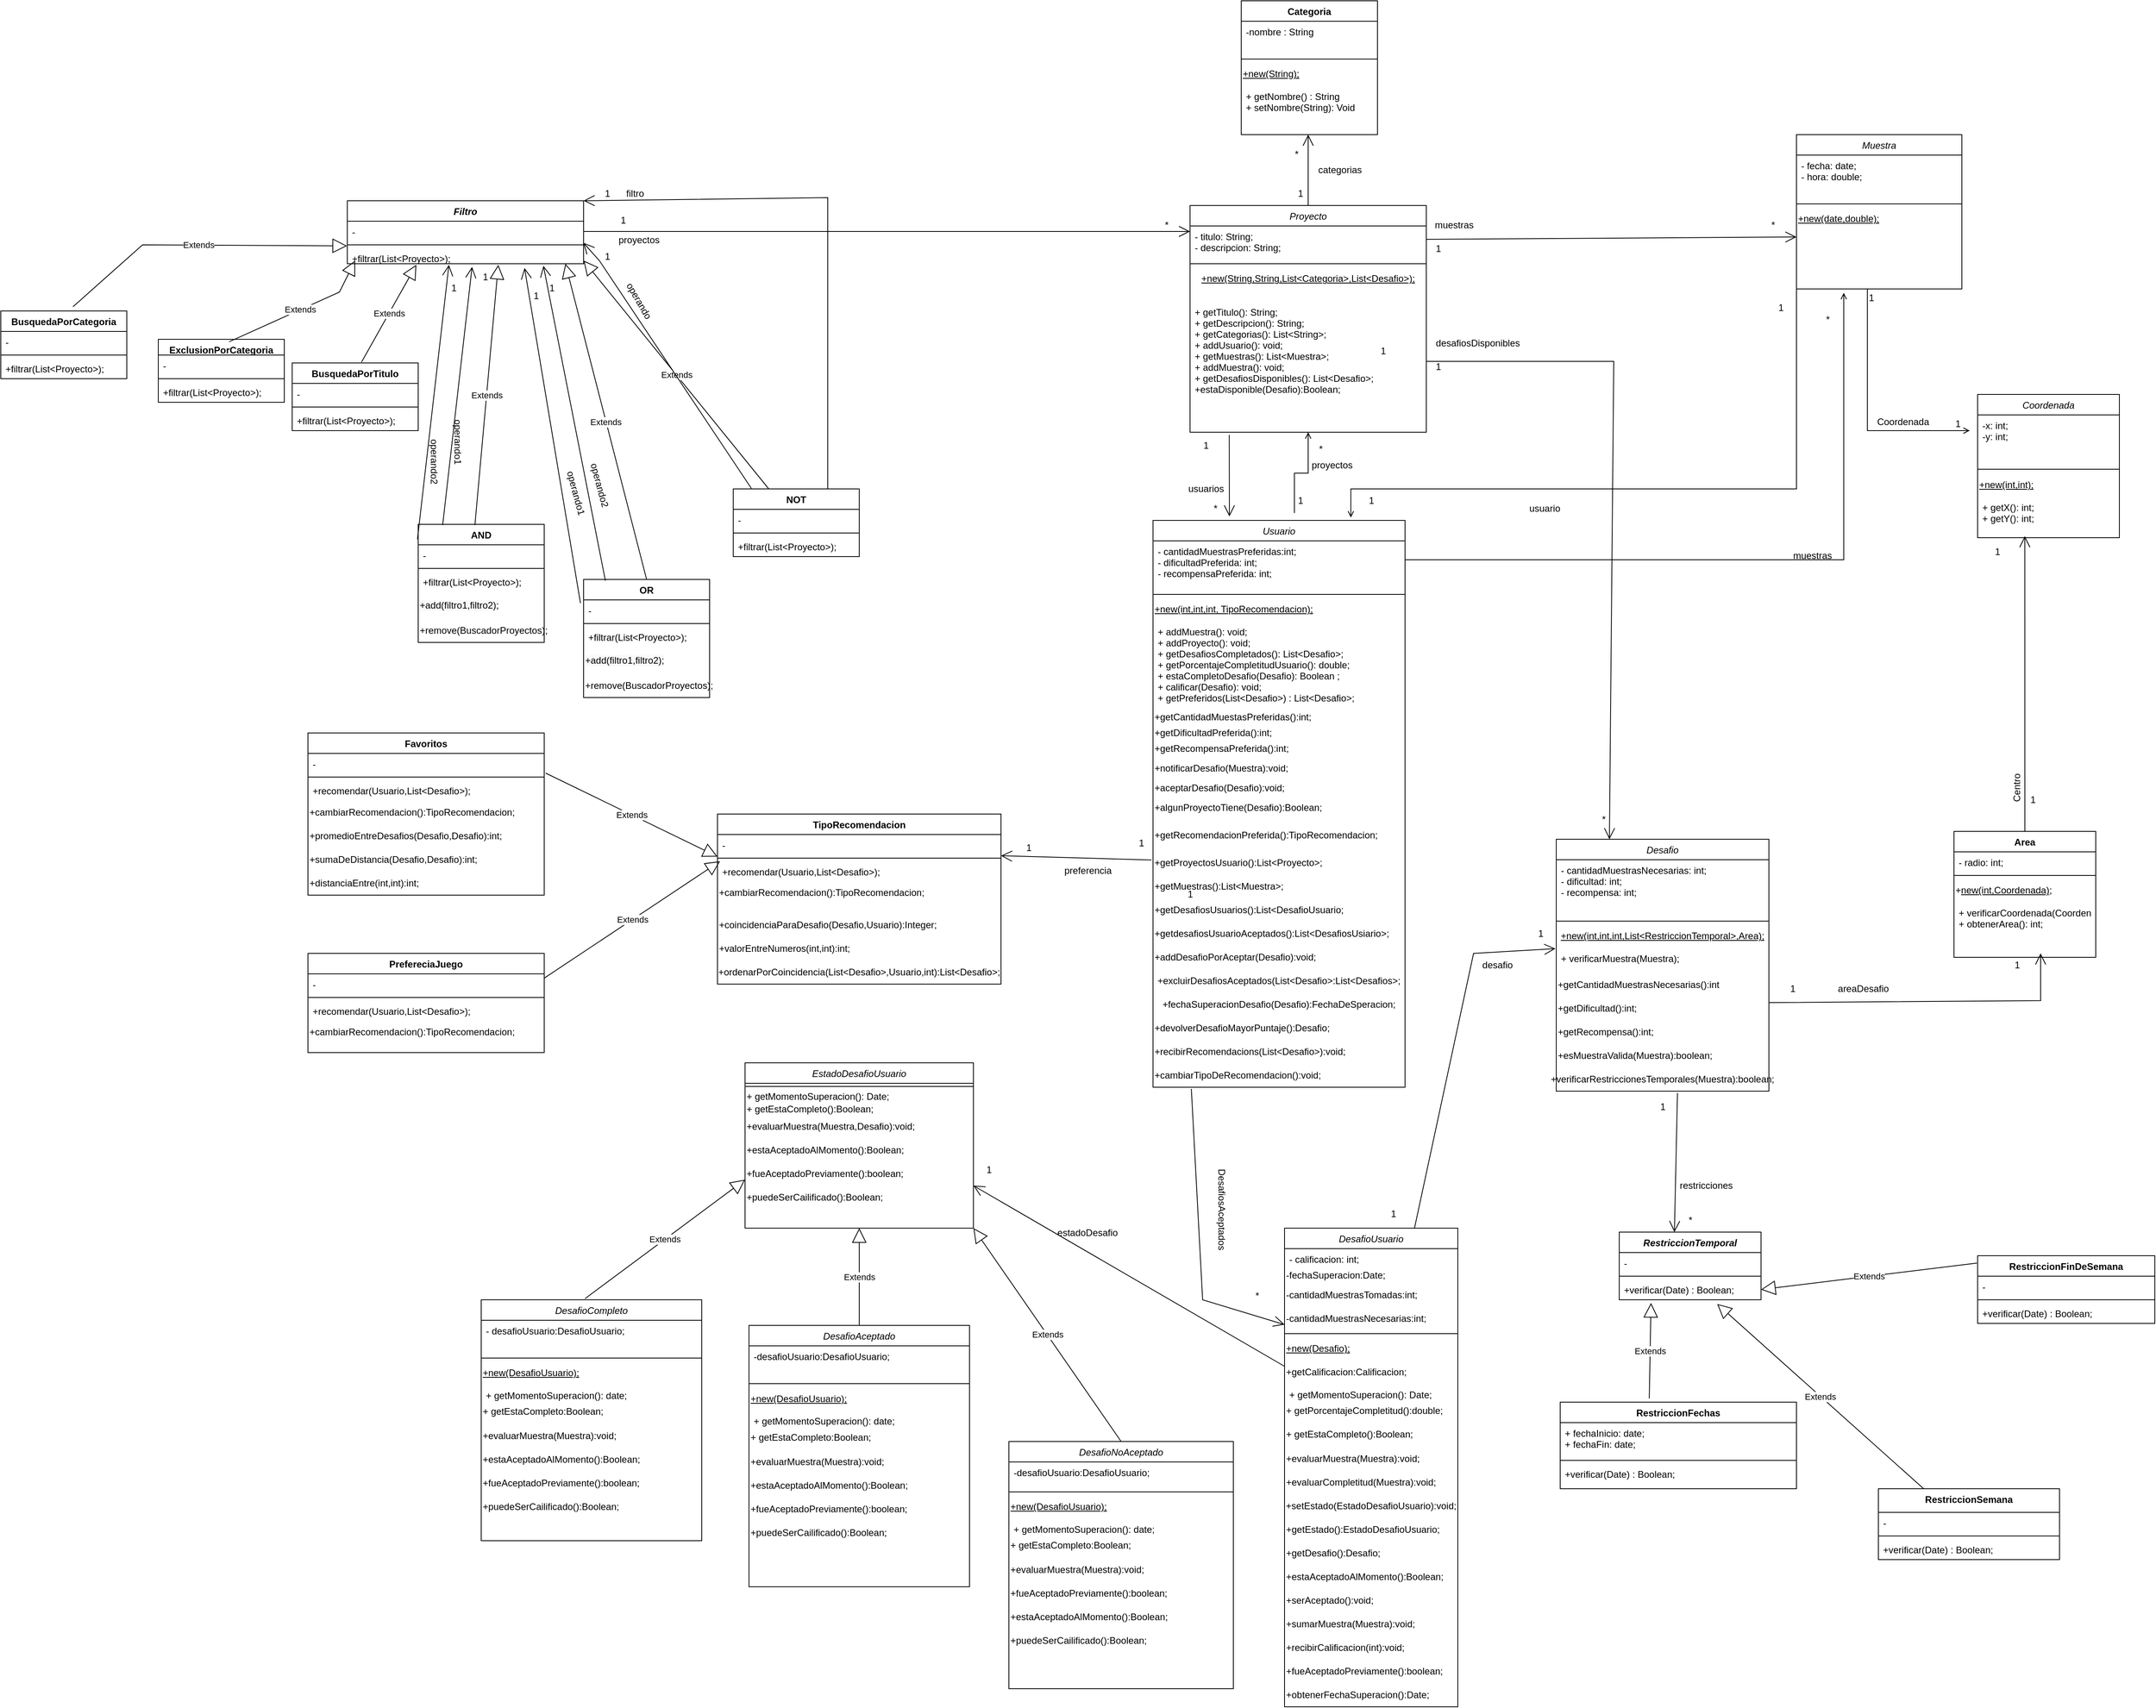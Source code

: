 <mxfile version="20.5.3" type="github">
  <diagram id="C5RBs43oDa-KdzZeNtuy" name="Page-1">
    <mxGraphModel dx="3665" dy="1692" grid="1" gridSize="10" guides="1" tooltips="1" connect="1" arrows="1" fold="1" page="1" pageScale="1" pageWidth="827" pageHeight="1169" math="0" shadow="0">
      <root>
        <mxCell id="WIyWlLk6GJQsqaUBKTNV-0" />
        <mxCell id="WIyWlLk6GJQsqaUBKTNV-1" parent="WIyWlLk6GJQsqaUBKTNV-0" />
        <mxCell id="C-iBWe6EF-HlVLcRRVlP-46" value="Proyecto" style="swimlane;fontStyle=2;align=center;verticalAlign=top;childLayout=stackLayout;horizontal=1;startSize=26;horizontalStack=0;resizeParent=1;resizeLast=0;collapsible=1;marginBottom=0;rounded=0;shadow=0;strokeWidth=1;" parent="WIyWlLk6GJQsqaUBKTNV-1" vertex="1">
          <mxGeometry x="-460" y="110" width="300" height="288" as="geometry">
            <mxRectangle x="230" y="140" width="160" height="26" as="alternateBounds" />
          </mxGeometry>
        </mxCell>
        <mxCell id="C-iBWe6EF-HlVLcRRVlP-47" value="- titulo: String;&#xa;- descripcion: String;" style="text;align=left;verticalAlign=top;spacingLeft=4;spacingRight=4;overflow=hidden;rotatable=0;points=[[0,0.5],[1,0.5]];portConstraint=eastwest;" parent="C-iBWe6EF-HlVLcRRVlP-46" vertex="1">
          <mxGeometry y="26" width="300" height="44" as="geometry" />
        </mxCell>
        <mxCell id="C-iBWe6EF-HlVLcRRVlP-49" value="" style="line;html=1;strokeWidth=1;align=left;verticalAlign=middle;spacingTop=-1;spacingLeft=3;spacingRight=3;rotatable=0;labelPosition=right;points=[];portConstraint=eastwest;" parent="C-iBWe6EF-HlVLcRRVlP-46" vertex="1">
          <mxGeometry y="70" width="300" height="8" as="geometry" />
        </mxCell>
        <mxCell id="DPULsPO_Su2tDPqQm3Ay-0" value="&lt;u&gt;+new(String,String,List&amp;lt;Categoria&amp;gt;,List&amp;lt;Desafio&amp;gt;);&lt;/u&gt;" style="text;html=1;strokeColor=none;fillColor=none;align=center;verticalAlign=middle;whiteSpace=wrap;rounded=0;" parent="C-iBWe6EF-HlVLcRRVlP-46" vertex="1">
          <mxGeometry y="78" width="300" height="30" as="geometry" />
        </mxCell>
        <mxCell id="C-iBWe6EF-HlVLcRRVlP-50" value="&#xa;+ getTitulo(): String;&#xa;+ getDescripcion(): String;&#xa;+ getCategorias(): List&lt;String&gt;;&#xa;+ addUsuario(): void;&#xa;+ getMuestras(): List&lt;Muestra&gt;;&#xa;+ addMuestra(): void;&#xa;+ getDesafiosDisponibles(): List&lt;Desafio&gt;;&#xa;+estaDisponible(Desafio):Boolean;" style="text;align=left;verticalAlign=top;spacingLeft=4;spacingRight=4;overflow=hidden;rotatable=0;points=[[0,0.5],[1,0.5]];portConstraint=eastwest;" parent="C-iBWe6EF-HlVLcRRVlP-46" vertex="1">
          <mxGeometry y="108" width="300" height="180" as="geometry" />
        </mxCell>
        <mxCell id="C-iBWe6EF-HlVLcRRVlP-51" value="Muestra" style="swimlane;fontStyle=2;align=center;verticalAlign=top;childLayout=stackLayout;horizontal=1;startSize=26;horizontalStack=0;resizeParent=1;resizeLast=0;collapsible=1;marginBottom=0;rounded=0;shadow=0;strokeWidth=1;" parent="WIyWlLk6GJQsqaUBKTNV-1" vertex="1">
          <mxGeometry x="310" y="20" width="210" height="196" as="geometry">
            <mxRectangle x="230" y="140" width="160" height="26" as="alternateBounds" />
          </mxGeometry>
        </mxCell>
        <mxCell id="C-iBWe6EF-HlVLcRRVlP-53" value="- fecha: date;&#xa;- hora: double;" style="text;align=left;verticalAlign=top;spacingLeft=4;spacingRight=4;overflow=hidden;rotatable=0;points=[[0,0.5],[1,0.5]];portConstraint=eastwest;rounded=0;shadow=0;html=0;" parent="C-iBWe6EF-HlVLcRRVlP-51" vertex="1">
          <mxGeometry y="26" width="210" height="58" as="geometry" />
        </mxCell>
        <mxCell id="C-iBWe6EF-HlVLcRRVlP-54" value="" style="line;html=1;strokeWidth=1;align=left;verticalAlign=middle;spacingTop=-1;spacingLeft=3;spacingRight=3;rotatable=0;labelPosition=right;points=[];portConstraint=eastwest;" parent="C-iBWe6EF-HlVLcRRVlP-51" vertex="1">
          <mxGeometry y="84" width="210" height="8" as="geometry" />
        </mxCell>
        <mxCell id="MArYMECJwP_AnqwrkKXP-5" value="&lt;u&gt;+new(date,double);&lt;/u&gt;" style="text;html=1;strokeColor=none;fillColor=none;align=left;verticalAlign=middle;whiteSpace=wrap;rounded=0;" parent="C-iBWe6EF-HlVLcRRVlP-51" vertex="1">
          <mxGeometry y="92" width="210" height="30" as="geometry" />
        </mxCell>
        <mxCell id="C-iBWe6EF-HlVLcRRVlP-56" value="Usuario" style="swimlane;fontStyle=2;align=center;verticalAlign=top;childLayout=stackLayout;horizontal=1;startSize=26;horizontalStack=0;resizeParent=1;resizeLast=0;collapsible=1;marginBottom=0;rounded=0;shadow=0;strokeWidth=1;" parent="WIyWlLk6GJQsqaUBKTNV-1" vertex="1">
          <mxGeometry x="-507" y="510" width="320" height="720" as="geometry">
            <mxRectangle x="230" y="140" width="160" height="26" as="alternateBounds" />
          </mxGeometry>
        </mxCell>
        <mxCell id="C-iBWe6EF-HlVLcRRVlP-57" value="- cantidadMuestrasPreferidas:int;&#xa;- dificultadPreferida: int;&#xa;- recompensaPreferida: int;" style="text;align=left;verticalAlign=top;spacingLeft=4;spacingRight=4;overflow=hidden;rotatable=0;points=[[0,0.5],[1,0.5]];portConstraint=eastwest;" parent="C-iBWe6EF-HlVLcRRVlP-56" vertex="1">
          <mxGeometry y="26" width="320" height="64" as="geometry" />
        </mxCell>
        <mxCell id="C-iBWe6EF-HlVLcRRVlP-58" value="" style="line;html=1;strokeWidth=1;align=left;verticalAlign=middle;spacingTop=-1;spacingLeft=3;spacingRight=3;rotatable=0;labelPosition=right;points=[];portConstraint=eastwest;" parent="C-iBWe6EF-HlVLcRRVlP-56" vertex="1">
          <mxGeometry y="90" width="320" height="8" as="geometry" />
        </mxCell>
        <mxCell id="WEd_gqQz4PapV-dkW7br-0" value="&lt;div align=&quot;left&quot;&gt;&lt;u&gt;+new(int,int,int, TipoRecomendacion);&lt;/u&gt;&lt;/div&gt;" style="text;html=1;strokeColor=none;fillColor=none;align=left;verticalAlign=middle;whiteSpace=wrap;rounded=0;" parent="C-iBWe6EF-HlVLcRRVlP-56" vertex="1">
          <mxGeometry y="98" width="320" height="30" as="geometry" />
        </mxCell>
        <mxCell id="C-iBWe6EF-HlVLcRRVlP-59" value="+ addMuestra(): void;&#xa;+ addProyecto(): void;&#xa;+ getDesafiosCompletados(): List&lt;Desafio&gt;;&#xa;+ getPorcentajeCompletitudUsuario(): double;&#xa;+ estaCompletoDesafio(Desafio): Boolean ;&#xa;+ calificar(Desafio): void;&#xa;+ getPreferidos(List&lt;Desafio&gt;) : List&lt;Desafio&gt;;" style="text;align=left;verticalAlign=top;spacingLeft=4;spacingRight=4;overflow=hidden;rotatable=0;points=[[0,0.5],[1,0.5]];portConstraint=eastwest;" parent="C-iBWe6EF-HlVLcRRVlP-56" vertex="1">
          <mxGeometry y="128" width="320" height="112" as="geometry" />
        </mxCell>
        <mxCell id="WEd_gqQz4PapV-dkW7br-1" value="&lt;div align=&quot;left&quot;&gt;+getCantidadMuestasPreferidas():int;&lt;br&gt;&lt;/div&gt;" style="text;html=1;strokeColor=none;fillColor=none;align=left;verticalAlign=middle;whiteSpace=wrap;rounded=0;" parent="C-iBWe6EF-HlVLcRRVlP-56" vertex="1">
          <mxGeometry y="240" width="320" height="20" as="geometry" />
        </mxCell>
        <mxCell id="WEd_gqQz4PapV-dkW7br-2" value="&lt;div align=&quot;left&quot;&gt;+getDificultadPreferida():int;&lt;br&gt;&lt;/div&gt;" style="text;html=1;strokeColor=none;fillColor=none;align=left;verticalAlign=middle;whiteSpace=wrap;rounded=0;" parent="C-iBWe6EF-HlVLcRRVlP-56" vertex="1">
          <mxGeometry y="260" width="320" height="20" as="geometry" />
        </mxCell>
        <mxCell id="WEd_gqQz4PapV-dkW7br-3" value="&lt;div&gt;+getRecompensaPreferida():int;&lt;br&gt;&lt;/div&gt;" style="text;html=1;strokeColor=none;fillColor=none;align=left;verticalAlign=middle;whiteSpace=wrap;rounded=0;" parent="C-iBWe6EF-HlVLcRRVlP-56" vertex="1">
          <mxGeometry y="280" width="320" height="20" as="geometry" />
        </mxCell>
        <mxCell id="WEd_gqQz4PapV-dkW7br-7" value="&lt;div align=&quot;left&quot;&gt;+notificarDesafio(Muestra):void;&lt;/div&gt;" style="text;html=1;strokeColor=none;fillColor=none;align=left;verticalAlign=middle;whiteSpace=wrap;rounded=0;" parent="C-iBWe6EF-HlVLcRRVlP-56" vertex="1">
          <mxGeometry y="300" width="320" height="30" as="geometry" />
        </mxCell>
        <mxCell id="WEd_gqQz4PapV-dkW7br-8" value="&lt;div align=&quot;left&quot;&gt;+aceptarDesafio(Desafio):void;&lt;/div&gt;" style="text;html=1;strokeColor=none;fillColor=none;align=left;verticalAlign=middle;whiteSpace=wrap;rounded=0;" parent="C-iBWe6EF-HlVLcRRVlP-56" vertex="1">
          <mxGeometry y="330" width="320" height="20" as="geometry" />
        </mxCell>
        <mxCell id="WEd_gqQz4PapV-dkW7br-9" value="&lt;div align=&quot;left&quot;&gt;+algunProyectoTiene(Desafio):Boolean;&lt;/div&gt;" style="text;html=1;strokeColor=none;fillColor=none;align=left;verticalAlign=middle;whiteSpace=wrap;rounded=0;" parent="C-iBWe6EF-HlVLcRRVlP-56" vertex="1">
          <mxGeometry y="350" width="320" height="30" as="geometry" />
        </mxCell>
        <mxCell id="tDCsSh0tJyI-bS35hKqT-36" value="+getRecomendacionPreferida():TipoRecomendacion;" style="text;html=1;strokeColor=none;fillColor=none;align=left;verticalAlign=middle;whiteSpace=wrap;rounded=0;" vertex="1" parent="C-iBWe6EF-HlVLcRRVlP-56">
          <mxGeometry y="380" width="320" height="40" as="geometry" />
        </mxCell>
        <mxCell id="tDCsSh0tJyI-bS35hKqT-37" value="+getProyectosUsuario():List&amp;lt;Proyecto&amp;gt;;" style="text;html=1;strokeColor=none;fillColor=none;align=left;verticalAlign=middle;whiteSpace=wrap;rounded=0;" vertex="1" parent="C-iBWe6EF-HlVLcRRVlP-56">
          <mxGeometry y="420" width="320" height="30" as="geometry" />
        </mxCell>
        <mxCell id="tDCsSh0tJyI-bS35hKqT-39" value="+getMuestras():List&amp;lt;Muestra&amp;gt;;" style="text;html=1;strokeColor=none;fillColor=none;align=left;verticalAlign=middle;whiteSpace=wrap;rounded=0;" vertex="1" parent="C-iBWe6EF-HlVLcRRVlP-56">
          <mxGeometry y="450" width="320" height="30" as="geometry" />
        </mxCell>
        <mxCell id="tDCsSh0tJyI-bS35hKqT-40" value="+getDesafiosUsuarios():List&amp;lt;DesafioUsuario;" style="text;html=1;strokeColor=none;fillColor=none;align=left;verticalAlign=middle;whiteSpace=wrap;rounded=0;" vertex="1" parent="C-iBWe6EF-HlVLcRRVlP-56">
          <mxGeometry y="480" width="320" height="30" as="geometry" />
        </mxCell>
        <mxCell id="tDCsSh0tJyI-bS35hKqT-41" value="+getdesafiosUsuarioAceptados():List&amp;lt;DesafiosUsiario&amp;gt;;" style="text;html=1;strokeColor=none;fillColor=none;align=left;verticalAlign=middle;whiteSpace=wrap;rounded=0;" vertex="1" parent="C-iBWe6EF-HlVLcRRVlP-56">
          <mxGeometry y="510" width="320" height="30" as="geometry" />
        </mxCell>
        <mxCell id="tDCsSh0tJyI-bS35hKqT-42" value="+addDesafioPorAceptar(Desafio):void;" style="text;html=1;strokeColor=none;fillColor=none;align=left;verticalAlign=middle;whiteSpace=wrap;rounded=0;" vertex="1" parent="C-iBWe6EF-HlVLcRRVlP-56">
          <mxGeometry y="540" width="320" height="30" as="geometry" />
        </mxCell>
        <mxCell id="tDCsSh0tJyI-bS35hKqT-43" value="+excluirDesafiosAceptados(List&amp;lt;Desafio&amp;gt;:List&amp;lt;Desafios&amp;gt;;" style="text;html=1;strokeColor=none;fillColor=none;align=center;verticalAlign=middle;whiteSpace=wrap;rounded=0;" vertex="1" parent="C-iBWe6EF-HlVLcRRVlP-56">
          <mxGeometry y="570" width="320" height="30" as="geometry" />
        </mxCell>
        <mxCell id="tDCsSh0tJyI-bS35hKqT-46" value="+fechaSuperacionDesafio(Desafio):FechaDeSperacion;" style="text;html=1;strokeColor=none;fillColor=none;align=center;verticalAlign=middle;whiteSpace=wrap;rounded=0;" vertex="1" parent="C-iBWe6EF-HlVLcRRVlP-56">
          <mxGeometry y="600" width="320" height="30" as="geometry" />
        </mxCell>
        <mxCell id="tDCsSh0tJyI-bS35hKqT-47" value="+devolverDesafioMayorPuntaje():Desafio;" style="text;html=1;strokeColor=none;fillColor=none;align=left;verticalAlign=middle;whiteSpace=wrap;rounded=0;" vertex="1" parent="C-iBWe6EF-HlVLcRRVlP-56">
          <mxGeometry y="630" width="320" height="30" as="geometry" />
        </mxCell>
        <mxCell id="tDCsSh0tJyI-bS35hKqT-48" value="+recibirRecomendacions(List&amp;lt;Desafio&amp;gt;):void;" style="text;html=1;strokeColor=none;fillColor=none;align=left;verticalAlign=middle;whiteSpace=wrap;rounded=0;" vertex="1" parent="C-iBWe6EF-HlVLcRRVlP-56">
          <mxGeometry y="660" width="320" height="30" as="geometry" />
        </mxCell>
        <mxCell id="tDCsSh0tJyI-bS35hKqT-49" value="+cambiarTipoDeRecomendacion():void;" style="text;html=1;strokeColor=none;fillColor=none;align=left;verticalAlign=middle;whiteSpace=wrap;rounded=0;" vertex="1" parent="C-iBWe6EF-HlVLcRRVlP-56">
          <mxGeometry y="690" width="320" height="30" as="geometry" />
        </mxCell>
        <mxCell id="C-iBWe6EF-HlVLcRRVlP-60" value="Desafio" style="swimlane;fontStyle=2;align=center;verticalAlign=top;childLayout=stackLayout;horizontal=1;startSize=26;horizontalStack=0;resizeParent=1;resizeLast=0;collapsible=1;marginBottom=0;rounded=0;shadow=0;strokeWidth=1;" parent="WIyWlLk6GJQsqaUBKTNV-1" vertex="1">
          <mxGeometry x="5" y="915" width="270" height="320" as="geometry">
            <mxRectangle x="230" y="140" width="160" height="26" as="alternateBounds" />
          </mxGeometry>
        </mxCell>
        <mxCell id="C-iBWe6EF-HlVLcRRVlP-61" value="- cantidadMuestrasNecesarias: int;&#xa;- dificultad: int;&#xa;- recompensa: int;&#xa;&#xa;" style="text;align=left;verticalAlign=top;spacingLeft=4;spacingRight=4;overflow=hidden;rotatable=0;points=[[0,0.5],[1,0.5]];portConstraint=eastwest;" parent="C-iBWe6EF-HlVLcRRVlP-60" vertex="1">
          <mxGeometry y="26" width="270" height="74" as="geometry" />
        </mxCell>
        <mxCell id="C-iBWe6EF-HlVLcRRVlP-62" value="" style="line;html=1;strokeWidth=1;align=left;verticalAlign=middle;spacingTop=-1;spacingLeft=3;spacingRight=3;rotatable=0;labelPosition=right;points=[];portConstraint=eastwest;" parent="C-iBWe6EF-HlVLcRRVlP-60" vertex="1">
          <mxGeometry y="100" width="270" height="8" as="geometry" />
        </mxCell>
        <mxCell id="MArYMECJwP_AnqwrkKXP-1" value="&lt;u&gt;+new(int,int,int,List&amp;lt;RestriccionTemporal&amp;gt;,Area);&lt;/u&gt;" style="text;html=1;strokeColor=none;fillColor=none;align=center;verticalAlign=middle;whiteSpace=wrap;rounded=0;" parent="C-iBWe6EF-HlVLcRRVlP-60" vertex="1">
          <mxGeometry y="108" width="270" height="30" as="geometry" />
        </mxCell>
        <mxCell id="C-iBWe6EF-HlVLcRRVlP-63" value="+ verificarMuestra(Muestra);" style="text;align=left;verticalAlign=top;spacingLeft=4;spacingRight=4;overflow=hidden;rotatable=0;points=[[0,0.5],[1,0.5]];portConstraint=eastwest;" parent="C-iBWe6EF-HlVLcRRVlP-60" vertex="1">
          <mxGeometry y="138" width="270" height="32" as="geometry" />
        </mxCell>
        <mxCell id="tDCsSh0tJyI-bS35hKqT-54" value="+getCantidadMuestrasNecesarias():int" style="text;html=1;strokeColor=none;fillColor=none;align=left;verticalAlign=middle;whiteSpace=wrap;rounded=0;" vertex="1" parent="C-iBWe6EF-HlVLcRRVlP-60">
          <mxGeometry y="170" width="270" height="30" as="geometry" />
        </mxCell>
        <mxCell id="tDCsSh0tJyI-bS35hKqT-55" value="+getDificultad():int;" style="text;html=1;strokeColor=none;fillColor=none;align=left;verticalAlign=middle;whiteSpace=wrap;rounded=0;" vertex="1" parent="C-iBWe6EF-HlVLcRRVlP-60">
          <mxGeometry y="200" width="270" height="30" as="geometry" />
        </mxCell>
        <mxCell id="tDCsSh0tJyI-bS35hKqT-56" value="+getRecompensa():int;" style="text;html=1;strokeColor=none;fillColor=none;align=left;verticalAlign=middle;whiteSpace=wrap;rounded=0;" vertex="1" parent="C-iBWe6EF-HlVLcRRVlP-60">
          <mxGeometry y="230" width="270" height="30" as="geometry" />
        </mxCell>
        <mxCell id="tDCsSh0tJyI-bS35hKqT-57" value="+esMuestraValida(Muestra):boolean;" style="text;html=1;strokeColor=none;fillColor=none;align=left;verticalAlign=middle;whiteSpace=wrap;rounded=0;" vertex="1" parent="C-iBWe6EF-HlVLcRRVlP-60">
          <mxGeometry y="260" width="270" height="30" as="geometry" />
        </mxCell>
        <mxCell id="tDCsSh0tJyI-bS35hKqT-59" value="+verificarRestriccionesTemporales(Muestra):boolean;" style="text;html=1;strokeColor=none;fillColor=none;align=center;verticalAlign=middle;whiteSpace=wrap;rounded=0;" vertex="1" parent="C-iBWe6EF-HlVLcRRVlP-60">
          <mxGeometry y="290" width="270" height="30" as="geometry" />
        </mxCell>
        <mxCell id="C-iBWe6EF-HlVLcRRVlP-67" value="" style="endArrow=open;shadow=0;strokeWidth=1;rounded=0;endFill=1;edgeStyle=elbowEdgeStyle;elbow=vertical;exitX=0.561;exitY=-0.013;exitDx=0;exitDy=0;exitPerimeter=0;entryX=0.5;entryY=1;entryDx=0;entryDy=0;" parent="WIyWlLk6GJQsqaUBKTNV-1" source="C-iBWe6EF-HlVLcRRVlP-56" target="C-iBWe6EF-HlVLcRRVlP-46" edge="1">
          <mxGeometry x="0.5" y="41" relative="1" as="geometry">
            <mxPoint x="-310" y="459.0" as="sourcePoint" />
            <mxPoint x="-310" y="330.0" as="targetPoint" />
            <mxPoint x="-40" y="32" as="offset" />
            <Array as="points">
              <mxPoint x="-330" y="450" />
            </Array>
          </mxGeometry>
        </mxCell>
        <mxCell id="C-iBWe6EF-HlVLcRRVlP-69" value="*" style="resizable=0;align=right;verticalAlign=bottom;labelBackgroundColor=none;fontSize=12;" parent="C-iBWe6EF-HlVLcRRVlP-67" connectable="0" vertex="1">
          <mxGeometry x="1" relative="1" as="geometry">
            <mxPoint x="20" y="30" as="offset" />
          </mxGeometry>
        </mxCell>
        <mxCell id="C-iBWe6EF-HlVLcRRVlP-70" value="usuarios" style="text;html=1;align=center;verticalAlign=middle;resizable=0;points=[];autosize=1;strokeColor=none;fillColor=none;" parent="WIyWlLk6GJQsqaUBKTNV-1" vertex="1">
          <mxGeometry x="-475" y="455" width="70" height="30" as="geometry" />
        </mxCell>
        <mxCell id="C-iBWe6EF-HlVLcRRVlP-71" value="proyectos" style="text;html=1;align=center;verticalAlign=middle;resizable=0;points=[];autosize=1;strokeColor=none;fillColor=none;" parent="WIyWlLk6GJQsqaUBKTNV-1" vertex="1">
          <mxGeometry x="-320" y="425" width="80" height="30" as="geometry" />
        </mxCell>
        <mxCell id="C-iBWe6EF-HlVLcRRVlP-75" value="*" style="text;html=1;align=center;verticalAlign=middle;resizable=0;points=[];autosize=1;strokeColor=none;fillColor=none;" parent="WIyWlLk6GJQsqaUBKTNV-1" vertex="1">
          <mxGeometry x="265" y="120" width="30" height="30" as="geometry" />
        </mxCell>
        <mxCell id="C-iBWe6EF-HlVLcRRVlP-76" value="" style="endArrow=open;shadow=0;strokeWidth=1;rounded=0;endFill=1;edgeStyle=elbowEdgeStyle;elbow=vertical;exitX=0;exitY=1;exitDx=0;exitDy=0;entryX=0.785;entryY=-0.005;entryDx=0;entryDy=0;entryPerimeter=0;" parent="WIyWlLk6GJQsqaUBKTNV-1" source="C-iBWe6EF-HlVLcRRVlP-51" target="C-iBWe6EF-HlVLcRRVlP-56" edge="1">
          <mxGeometry x="0.5" y="41" relative="1" as="geometry">
            <mxPoint x="130" y="360.0" as="sourcePoint" />
            <mxPoint x="-180" y="520" as="targetPoint" />
            <mxPoint x="-40" y="32" as="offset" />
            <Array as="points">
              <mxPoint x="-220" y="470" />
              <mxPoint x="-220" y="500" />
              <mxPoint x="126" y="510" />
            </Array>
          </mxGeometry>
        </mxCell>
        <mxCell id="C-iBWe6EF-HlVLcRRVlP-79" value="Coordenada" style="swimlane;fontStyle=2;align=center;verticalAlign=top;childLayout=stackLayout;horizontal=1;startSize=26;horizontalStack=0;resizeParent=1;resizeLast=0;collapsible=1;marginBottom=0;rounded=0;shadow=0;strokeWidth=1;" parent="WIyWlLk6GJQsqaUBKTNV-1" vertex="1">
          <mxGeometry x="540" y="350" width="180" height="182" as="geometry">
            <mxRectangle x="230" y="140" width="160" height="26" as="alternateBounds" />
          </mxGeometry>
        </mxCell>
        <mxCell id="C-iBWe6EF-HlVLcRRVlP-80" value="-x: int;&#xa;-y: int;" style="text;align=left;verticalAlign=top;spacingLeft=4;spacingRight=4;overflow=hidden;rotatable=0;points=[[0,0.5],[1,0.5]];portConstraint=eastwest;" parent="C-iBWe6EF-HlVLcRRVlP-79" vertex="1">
          <mxGeometry y="26" width="180" height="64" as="geometry" />
        </mxCell>
        <mxCell id="C-iBWe6EF-HlVLcRRVlP-81" value="" style="line;html=1;strokeWidth=1;align=left;verticalAlign=middle;spacingTop=-1;spacingLeft=3;spacingRight=3;rotatable=0;labelPosition=right;points=[];portConstraint=eastwest;" parent="C-iBWe6EF-HlVLcRRVlP-79" vertex="1">
          <mxGeometry y="90" width="180" height="10" as="geometry" />
        </mxCell>
        <mxCell id="MArYMECJwP_AnqwrkKXP-4" value="&lt;u&gt;+new(int,int);&lt;/u&gt;" style="text;html=1;strokeColor=none;fillColor=none;align=left;verticalAlign=middle;whiteSpace=wrap;rounded=0;" parent="C-iBWe6EF-HlVLcRRVlP-79" vertex="1">
          <mxGeometry y="100" width="180" height="30" as="geometry" />
        </mxCell>
        <mxCell id="C-iBWe6EF-HlVLcRRVlP-82" value="+ getX(): int;&#xa;+ getY(): int;" style="text;align=left;verticalAlign=top;spacingLeft=4;spacingRight=4;overflow=hidden;rotatable=0;points=[[0,0.5],[1,0.5]];portConstraint=eastwest;" parent="C-iBWe6EF-HlVLcRRVlP-79" vertex="1">
          <mxGeometry y="130" width="180" height="52" as="geometry" />
        </mxCell>
        <mxCell id="C-iBWe6EF-HlVLcRRVlP-83" value="" style="endArrow=open;shadow=0;strokeWidth=1;rounded=0;endFill=1;edgeStyle=elbowEdgeStyle;elbow=vertical;" parent="WIyWlLk6GJQsqaUBKTNV-1" edge="1">
          <mxGeometry x="0.5" y="41" relative="1" as="geometry">
            <mxPoint x="400" y="216" as="sourcePoint" />
            <mxPoint x="530" y="396" as="targetPoint" />
            <mxPoint x="-40" y="32" as="offset" />
            <Array as="points">
              <mxPoint x="404" y="396" />
            </Array>
          </mxGeometry>
        </mxCell>
        <mxCell id="C-iBWe6EF-HlVLcRRVlP-84" value="1" style="resizable=0;align=left;verticalAlign=bottom;labelBackgroundColor=none;fontSize=12;" parent="C-iBWe6EF-HlVLcRRVlP-83" connectable="0" vertex="1">
          <mxGeometry x="-1" relative="1" as="geometry">
            <mxPoint y="20" as="offset" />
          </mxGeometry>
        </mxCell>
        <mxCell id="C-iBWe6EF-HlVLcRRVlP-85" value="1" style="resizable=0;align=right;verticalAlign=bottom;labelBackgroundColor=none;fontSize=12;" parent="C-iBWe6EF-HlVLcRRVlP-83" connectable="0" vertex="1">
          <mxGeometry x="1" relative="1" as="geometry">
            <mxPoint x="-10" as="offset" />
          </mxGeometry>
        </mxCell>
        <mxCell id="C-iBWe6EF-HlVLcRRVlP-90" value="DesafioUsuario" style="swimlane;fontStyle=2;align=center;verticalAlign=top;childLayout=stackLayout;horizontal=1;startSize=26;horizontalStack=0;resizeParent=1;resizeLast=0;collapsible=1;marginBottom=0;rounded=0;shadow=0;strokeWidth=1;" parent="WIyWlLk6GJQsqaUBKTNV-1" vertex="1">
          <mxGeometry x="-340" y="1409" width="220" height="608" as="geometry">
            <mxRectangle x="230" y="140" width="160" height="26" as="alternateBounds" />
          </mxGeometry>
        </mxCell>
        <mxCell id="C-iBWe6EF-HlVLcRRVlP-91" value="- calificacion: int;&#xa;" style="text;align=left;verticalAlign=top;spacingLeft=4;spacingRight=4;overflow=hidden;rotatable=0;points=[[0,0.5],[1,0.5]];portConstraint=eastwest;" parent="C-iBWe6EF-HlVLcRRVlP-90" vertex="1">
          <mxGeometry y="26" width="220" height="24" as="geometry" />
        </mxCell>
        <mxCell id="P-DEQkpgLz1ubpN0hZ7B-30" value="-fechaSuperacion:Date;" style="text;html=1;strokeColor=none;fillColor=none;align=left;verticalAlign=middle;whiteSpace=wrap;rounded=0;labelBackgroundColor=#ffffff;" parent="C-iBWe6EF-HlVLcRRVlP-90" vertex="1">
          <mxGeometry y="50" width="220" height="20" as="geometry" />
        </mxCell>
        <mxCell id="P-DEQkpgLz1ubpN0hZ7B-31" value="&lt;div align=&quot;left&quot;&gt;-cantidadMuestrasTomadas:int;&lt;/div&gt;" style="text;html=1;strokeColor=none;fillColor=none;align=left;verticalAlign=middle;whiteSpace=wrap;rounded=0;labelBackgroundColor=#ffffff;" parent="C-iBWe6EF-HlVLcRRVlP-90" vertex="1">
          <mxGeometry y="70" width="220" height="30" as="geometry" />
        </mxCell>
        <mxCell id="P-DEQkpgLz1ubpN0hZ7B-32" value="&lt;div&gt;-cantidadMuestrasNecesarias:int;&lt;/div&gt;" style="text;html=1;strokeColor=none;fillColor=none;align=left;verticalAlign=middle;whiteSpace=wrap;rounded=0;labelBackgroundColor=#ffffff;" parent="C-iBWe6EF-HlVLcRRVlP-90" vertex="1">
          <mxGeometry y="100" width="220" height="30" as="geometry" />
        </mxCell>
        <mxCell id="C-iBWe6EF-HlVLcRRVlP-92" value="" style="line;html=1;strokeWidth=1;align=left;verticalAlign=middle;spacingTop=-1;spacingLeft=3;spacingRight=3;rotatable=0;labelPosition=right;points=[];portConstraint=eastwest;" parent="C-iBWe6EF-HlVLcRRVlP-90" vertex="1">
          <mxGeometry y="130" width="220" height="8" as="geometry" />
        </mxCell>
        <mxCell id="MArYMECJwP_AnqwrkKXP-0" value="&lt;u&gt;+new(Desafio);&lt;/u&gt;" style="text;html=1;strokeColor=none;fillColor=none;align=left;verticalAlign=middle;whiteSpace=wrap;rounded=0;" parent="C-iBWe6EF-HlVLcRRVlP-90" vertex="1">
          <mxGeometry y="138" width="220" height="30" as="geometry" />
        </mxCell>
        <mxCell id="P-DEQkpgLz1ubpN0hZ7B-29" value="+getCalificacion:Calificacion;" style="text;html=1;strokeColor=none;fillColor=none;align=left;verticalAlign=middle;whiteSpace=wrap;rounded=0;labelBackgroundColor=#ffffff;" parent="C-iBWe6EF-HlVLcRRVlP-90" vertex="1">
          <mxGeometry y="168" width="220" height="30" as="geometry" />
        </mxCell>
        <mxCell id="C-iBWe6EF-HlVLcRRVlP-93" value="+ getMomentoSuperacion(): Date;" style="text;align=left;verticalAlign=top;spacingLeft=4;spacingRight=4;overflow=hidden;rotatable=0;points=[[0,0.5],[1,0.5]];portConstraint=eastwest;" parent="C-iBWe6EF-HlVLcRRVlP-90" vertex="1">
          <mxGeometry y="198" width="220" height="20" as="geometry" />
        </mxCell>
        <mxCell id="WEd_gqQz4PapV-dkW7br-18" value="+ getPorcentajeCompletitud():double;" style="text;whiteSpace=wrap;html=1;" parent="C-iBWe6EF-HlVLcRRVlP-90" vertex="1">
          <mxGeometry y="218" width="220" height="30" as="geometry" />
        </mxCell>
        <mxCell id="WEd_gqQz4PapV-dkW7br-19" value="+ getEstaCompleto():Boolean;" style="text;whiteSpace=wrap;html=1;" parent="C-iBWe6EF-HlVLcRRVlP-90" vertex="1">
          <mxGeometry y="248" width="220" height="30" as="geometry" />
        </mxCell>
        <mxCell id="WEd_gqQz4PapV-dkW7br-20" value="&lt;div align=&quot;left&quot;&gt;+evaluarMuestra(Muestra):void;&lt;/div&gt;" style="text;html=1;strokeColor=none;fillColor=none;align=left;verticalAlign=middle;whiteSpace=wrap;rounded=0;" parent="C-iBWe6EF-HlVLcRRVlP-90" vertex="1">
          <mxGeometry y="278" width="220" height="30" as="geometry" />
        </mxCell>
        <mxCell id="WEd_gqQz4PapV-dkW7br-21" value="&lt;div align=&quot;left&quot;&gt;+evaluarCompletitud(Muestra):void;&lt;/div&gt;" style="text;html=1;strokeColor=none;fillColor=none;align=left;verticalAlign=middle;whiteSpace=wrap;rounded=0;" parent="C-iBWe6EF-HlVLcRRVlP-90" vertex="1">
          <mxGeometry y="308" width="220" height="30" as="geometry" />
        </mxCell>
        <mxCell id="P-DEQkpgLz1ubpN0hZ7B-23" value="+setEstado(EstadoDesafioUsuario):void;" style="text;html=1;strokeColor=none;fillColor=none;align=center;verticalAlign=middle;whiteSpace=wrap;rounded=0;" parent="C-iBWe6EF-HlVLcRRVlP-90" vertex="1">
          <mxGeometry y="338" width="220" height="30" as="geometry" />
        </mxCell>
        <mxCell id="P-DEQkpgLz1ubpN0hZ7B-24" value="&lt;div align=&quot;left&quot;&gt;+getEstado():EstadoDesafioUsuario;&lt;/div&gt;" style="text;html=1;strokeColor=none;fillColor=none;align=left;verticalAlign=middle;whiteSpace=wrap;rounded=0;labelBackgroundColor=#ffffff;" parent="C-iBWe6EF-HlVLcRRVlP-90" vertex="1">
          <mxGeometry y="368" width="220" height="30" as="geometry" />
        </mxCell>
        <mxCell id="P-DEQkpgLz1ubpN0hZ7B-25" value="+getDesafio():Desafio;" style="text;html=1;strokeColor=none;fillColor=none;align=left;verticalAlign=middle;whiteSpace=wrap;rounded=0;labelBackgroundColor=#ffffff;" parent="C-iBWe6EF-HlVLcRRVlP-90" vertex="1">
          <mxGeometry y="398" width="220" height="30" as="geometry" />
        </mxCell>
        <mxCell id="P-DEQkpgLz1ubpN0hZ7B-26" value="&lt;div align=&quot;left&quot;&gt;+estaAceptadoAlMomento():Boolean;&lt;/div&gt;" style="text;html=1;strokeColor=none;fillColor=none;align=left;verticalAlign=middle;whiteSpace=wrap;rounded=0;labelBackgroundColor=#ffffff;" parent="C-iBWe6EF-HlVLcRRVlP-90" vertex="1">
          <mxGeometry y="428" width="220" height="30" as="geometry" />
        </mxCell>
        <mxCell id="P-DEQkpgLz1ubpN0hZ7B-27" value="&lt;div align=&quot;left&quot;&gt;+serAceptado():void;&lt;/div&gt;" style="text;html=1;strokeColor=none;fillColor=none;align=left;verticalAlign=middle;whiteSpace=wrap;rounded=0;labelBackgroundColor=#ffffff;" parent="C-iBWe6EF-HlVLcRRVlP-90" vertex="1">
          <mxGeometry y="458" width="220" height="30" as="geometry" />
        </mxCell>
        <mxCell id="P-DEQkpgLz1ubpN0hZ7B-33" value="+sumarMuestra(Muestra):void;" style="text;html=1;strokeColor=none;fillColor=none;align=left;verticalAlign=middle;whiteSpace=wrap;rounded=0;labelBackgroundColor=#ffffff;" parent="C-iBWe6EF-HlVLcRRVlP-90" vertex="1">
          <mxGeometry y="488" width="220" height="30" as="geometry" />
        </mxCell>
        <mxCell id="P-DEQkpgLz1ubpN0hZ7B-28" value="&lt;div align=&quot;left&quot;&gt;+recibirCalificacion(int):void;&lt;/div&gt;" style="text;html=1;strokeColor=none;fillColor=none;align=left;verticalAlign=middle;whiteSpace=wrap;rounded=0;labelBackgroundColor=#ffffff;" parent="C-iBWe6EF-HlVLcRRVlP-90" vertex="1">
          <mxGeometry y="518" width="220" height="30" as="geometry" />
        </mxCell>
        <mxCell id="tDCsSh0tJyI-bS35hKqT-51" value="+fueAceptadoPreviamente():boolean;" style="text;html=1;strokeColor=none;fillColor=none;align=left;verticalAlign=middle;whiteSpace=wrap;rounded=0;" vertex="1" parent="C-iBWe6EF-HlVLcRRVlP-90">
          <mxGeometry y="548" width="220" height="30" as="geometry" />
        </mxCell>
        <mxCell id="tDCsSh0tJyI-bS35hKqT-52" value="+obtenerFechaSuperacion():Date;" style="text;html=1;strokeColor=none;fillColor=none;align=left;verticalAlign=middle;whiteSpace=wrap;rounded=0;" vertex="1" parent="C-iBWe6EF-HlVLcRRVlP-90">
          <mxGeometry y="578" width="220" height="30" as="geometry" />
        </mxCell>
        <mxCell id="C-iBWe6EF-HlVLcRRVlP-95" value="" style="endArrow=open;endFill=1;endSize=12;html=1;rounded=0;entryX=0;entryY=0.75;entryDx=0;entryDy=0;exitX=0.152;exitY=1.067;exitDx=0;exitDy=0;exitPerimeter=0;" parent="WIyWlLk6GJQsqaUBKTNV-1" target="P-DEQkpgLz1ubpN0hZ7B-32" edge="1" source="tDCsSh0tJyI-bS35hKqT-49">
          <mxGeometry width="160" relative="1" as="geometry">
            <mxPoint x="-450" y="1200" as="sourcePoint" />
            <mxPoint x="-320" y="1240" as="targetPoint" />
            <Array as="points">
              <mxPoint x="-444" y="1500" />
            </Array>
          </mxGeometry>
        </mxCell>
        <mxCell id="C-iBWe6EF-HlVLcRRVlP-97" value="*" style="text;html=1;align=center;verticalAlign=middle;resizable=0;points=[];autosize=1;strokeColor=none;fillColor=none;" parent="WIyWlLk6GJQsqaUBKTNV-1" vertex="1">
          <mxGeometry x="-390" y="1480" width="30" height="30" as="geometry" />
        </mxCell>
        <mxCell id="C-iBWe6EF-HlVLcRRVlP-99" value="DesafiosAceptados" style="text;html=1;align=center;verticalAlign=middle;resizable=0;points=[];autosize=1;strokeColor=none;fillColor=none;rotation=90;flipV=0;" parent="WIyWlLk6GJQsqaUBKTNV-1" vertex="1">
          <mxGeometry x="-485" y="1370" width="130" height="30" as="geometry" />
        </mxCell>
        <mxCell id="VIOPXuwNk6nI36FWdONZ-0" value="" style="endArrow=open;endFill=1;endSize=12;html=1;rounded=0;exitX=0.75;exitY=0;exitDx=0;exitDy=0;entryX=-0.004;entryY=0.031;entryDx=0;entryDy=0;entryPerimeter=0;startArrow=none;" parent="WIyWlLk6GJQsqaUBKTNV-1" source="C-iBWe6EF-HlVLcRRVlP-90" target="C-iBWe6EF-HlVLcRRVlP-63" edge="1">
          <mxGeometry width="160" relative="1" as="geometry">
            <mxPoint x="-120" y="969.96" as="sourcePoint" />
            <mxPoint y="969.96" as="targetPoint" />
            <Array as="points">
              <mxPoint x="-100" y="1060" />
            </Array>
          </mxGeometry>
        </mxCell>
        <mxCell id="VIOPXuwNk6nI36FWdONZ-1" value="1" style="text;html=1;align=center;verticalAlign=middle;resizable=0;points=[];autosize=1;strokeColor=none;fillColor=none;" parent="WIyWlLk6GJQsqaUBKTNV-1" vertex="1">
          <mxGeometry x="-30" y="1020" width="30" height="30" as="geometry" />
        </mxCell>
        <mxCell id="brn7q9q9NZogk5MjZYks-2" value="" style="endArrow=open;shadow=0;strokeWidth=1;rounded=0;endFill=1;edgeStyle=elbowEdgeStyle;elbow=vertical;exitX=1;exitY=0.5;exitDx=0;exitDy=0;entryX=0.286;entryY=1.048;entryDx=0;entryDy=0;entryPerimeter=0;" parent="WIyWlLk6GJQsqaUBKTNV-1" source="C-iBWe6EF-HlVLcRRVlP-57" edge="1">
          <mxGeometry x="0.5" y="41" relative="1" as="geometry">
            <mxPoint x="-80" y="485" as="sourcePoint" />
            <mxPoint x="370.06" y="220.992" as="targetPoint" />
            <mxPoint x="-40" y="32" as="offset" />
            <Array as="points">
              <mxPoint x="-100" y="560" />
              <mxPoint x="370" y="560" />
              <mxPoint x="320" y="600" />
            </Array>
          </mxGeometry>
        </mxCell>
        <mxCell id="brn7q9q9NZogk5MjZYks-4" value="1" style="text;html=1;align=center;verticalAlign=middle;resizable=0;points=[];autosize=1;strokeColor=none;fillColor=none;" parent="WIyWlLk6GJQsqaUBKTNV-1" vertex="1">
          <mxGeometry x="-335" y="470" width="30" height="30" as="geometry" />
        </mxCell>
        <mxCell id="brn7q9q9NZogk5MjZYks-6" value="muestras" style="text;html=1;align=center;verticalAlign=middle;resizable=0;points=[];autosize=1;strokeColor=none;fillColor=none;" parent="WIyWlLk6GJQsqaUBKTNV-1" vertex="1">
          <mxGeometry x="295" y="540" width="70" height="30" as="geometry" />
        </mxCell>
        <mxCell id="brn7q9q9NZogk5MjZYks-7" value="usuario" style="text;html=1;align=center;verticalAlign=middle;resizable=0;points=[];autosize=1;strokeColor=none;fillColor=none;" parent="WIyWlLk6GJQsqaUBKTNV-1" vertex="1">
          <mxGeometry x="-40" y="480" width="60" height="30" as="geometry" />
        </mxCell>
        <mxCell id="brn7q9q9NZogk5MjZYks-8" value="muestras" style="text;html=1;align=center;verticalAlign=middle;resizable=0;points=[];autosize=1;strokeColor=none;fillColor=none;" parent="WIyWlLk6GJQsqaUBKTNV-1" vertex="1">
          <mxGeometry x="-160" y="120" width="70" height="30" as="geometry" />
        </mxCell>
        <mxCell id="brn7q9q9NZogk5MjZYks-11" value="desafio" style="text;html=1;align=center;verticalAlign=middle;resizable=0;points=[];autosize=1;strokeColor=none;fillColor=none;" parent="WIyWlLk6GJQsqaUBKTNV-1" vertex="1">
          <mxGeometry x="-100" y="1059.96" width="60" height="30" as="geometry" />
        </mxCell>
        <mxCell id="brn7q9q9NZogk5MjZYks-13" value="Area" style="swimlane;fontStyle=1;align=center;verticalAlign=top;childLayout=stackLayout;horizontal=1;startSize=26;horizontalStack=0;resizeParent=1;resizeParentMax=0;resizeLast=0;collapsible=1;marginBottom=0;" parent="WIyWlLk6GJQsqaUBKTNV-1" vertex="1">
          <mxGeometry x="510" y="905" width="180" height="160" as="geometry" />
        </mxCell>
        <mxCell id="brn7q9q9NZogk5MjZYks-14" value="- radio: int;" style="text;strokeColor=none;fillColor=none;align=left;verticalAlign=top;spacingLeft=4;spacingRight=4;overflow=hidden;rotatable=0;points=[[0,0.5],[1,0.5]];portConstraint=eastwest;" parent="brn7q9q9NZogk5MjZYks-13" vertex="1">
          <mxGeometry y="26" width="180" height="26" as="geometry" />
        </mxCell>
        <mxCell id="brn7q9q9NZogk5MjZYks-15" value="" style="line;strokeWidth=1;fillColor=none;align=left;verticalAlign=middle;spacingTop=-1;spacingLeft=3;spacingRight=3;rotatable=0;labelPosition=right;points=[];portConstraint=eastwest;strokeColor=inherit;" parent="brn7q9q9NZogk5MjZYks-13" vertex="1">
          <mxGeometry y="52" width="180" height="8" as="geometry" />
        </mxCell>
        <mxCell id="MArYMECJwP_AnqwrkKXP-3" value="+&lt;u&gt;new(int,Coordenada)&lt;/u&gt;;" style="text;html=1;strokeColor=none;fillColor=none;align=left;verticalAlign=middle;whiteSpace=wrap;rounded=0;" parent="brn7q9q9NZogk5MjZYks-13" vertex="1">
          <mxGeometry y="60" width="180" height="30" as="geometry" />
        </mxCell>
        <mxCell id="brn7q9q9NZogk5MjZYks-16" value="+ verificarCoordenada(Coordenada): int;&#xa;+ obtenerArea(): int;" style="text;strokeColor=none;fillColor=none;align=left;verticalAlign=top;spacingLeft=4;spacingRight=4;overflow=hidden;rotatable=0;points=[[0,0.5],[1,0.5]];portConstraint=eastwest;" parent="brn7q9q9NZogk5MjZYks-13" vertex="1">
          <mxGeometry y="90" width="180" height="70" as="geometry" />
        </mxCell>
        <mxCell id="brn7q9q9NZogk5MjZYks-18" value="" style="endArrow=open;endFill=1;endSize=12;html=1;rounded=0;exitX=0.5;exitY=0;exitDx=0;exitDy=0;entryX=0.333;entryY=0.962;entryDx=0;entryDy=0;entryPerimeter=0;" parent="WIyWlLk6GJQsqaUBKTNV-1" source="brn7q9q9NZogk5MjZYks-13" target="C-iBWe6EF-HlVLcRRVlP-82" edge="1">
          <mxGeometry width="160" relative="1" as="geometry">
            <mxPoint x="513" y="880" as="sourcePoint" />
            <mxPoint x="600" y="540" as="targetPoint" />
            <Array as="points" />
          </mxGeometry>
        </mxCell>
        <mxCell id="brn7q9q9NZogk5MjZYks-21" value="1" style="text;html=1;align=center;verticalAlign=middle;resizable=0;points=[];autosize=1;strokeColor=none;fillColor=none;" parent="WIyWlLk6GJQsqaUBKTNV-1" vertex="1">
          <mxGeometry x="595" y="849.96" width="30" height="30" as="geometry" />
        </mxCell>
        <mxCell id="brn7q9q9NZogk5MjZYks-22" value="1" style="text;html=1;align=center;verticalAlign=middle;resizable=0;points=[];autosize=1;strokeColor=none;fillColor=none;" parent="WIyWlLk6GJQsqaUBKTNV-1" vertex="1">
          <mxGeometry x="550" y="535" width="30" height="30" as="geometry" />
        </mxCell>
        <mxCell id="brn7q9q9NZogk5MjZYks-23" value="Centro" style="text;html=1;align=center;verticalAlign=middle;resizable=0;points=[];autosize=1;strokeColor=none;fillColor=none;rotation=270;" parent="WIyWlLk6GJQsqaUBKTNV-1" vertex="1">
          <mxGeometry x="560" y="835" width="60" height="30" as="geometry" />
        </mxCell>
        <mxCell id="brn7q9q9NZogk5MjZYks-25" value="RestriccionFechas" style="swimlane;fontStyle=1;align=center;verticalAlign=top;childLayout=stackLayout;horizontal=1;startSize=26;horizontalStack=0;resizeParent=1;resizeParentMax=0;resizeLast=0;collapsible=1;marginBottom=0;" parent="WIyWlLk6GJQsqaUBKTNV-1" vertex="1">
          <mxGeometry x="10" y="1630" width="300" height="110" as="geometry" />
        </mxCell>
        <mxCell id="brn7q9q9NZogk5MjZYks-26" value="+ fechaInicio: date;&#xa;+ fechaFin: date;" style="text;strokeColor=none;fillColor=none;align=left;verticalAlign=top;spacingLeft=4;spacingRight=4;overflow=hidden;rotatable=0;points=[[0,0.5],[1,0.5]];portConstraint=eastwest;" parent="brn7q9q9NZogk5MjZYks-25" vertex="1">
          <mxGeometry y="26" width="300" height="44" as="geometry" />
        </mxCell>
        <mxCell id="brn7q9q9NZogk5MjZYks-27" value="" style="line;strokeWidth=1;fillColor=none;align=left;verticalAlign=middle;spacingTop=-1;spacingLeft=3;spacingRight=3;rotatable=0;labelPosition=right;points=[];portConstraint=eastwest;strokeColor=inherit;" parent="brn7q9q9NZogk5MjZYks-25" vertex="1">
          <mxGeometry y="70" width="300" height="8" as="geometry" />
        </mxCell>
        <mxCell id="brn7q9q9NZogk5MjZYks-28" value="+verificar(Date) : Boolean;" style="text;strokeColor=none;fillColor=none;align=left;verticalAlign=top;spacingLeft=4;spacingRight=4;overflow=hidden;rotatable=0;points=[[0,0.5],[1,0.5]];portConstraint=eastwest;" parent="brn7q9q9NZogk5MjZYks-25" vertex="1">
          <mxGeometry y="78" width="300" height="32" as="geometry" />
        </mxCell>
        <mxCell id="brn7q9q9NZogk5MjZYks-36" value="*" style="text;html=1;align=center;verticalAlign=middle;resizable=0;points=[];autosize=1;strokeColor=none;fillColor=none;" parent="WIyWlLk6GJQsqaUBKTNV-1" vertex="1">
          <mxGeometry x="160" y="1384" width="30" height="30" as="geometry" />
        </mxCell>
        <mxCell id="brn7q9q9NZogk5MjZYks-39" value="Filtro" style="swimlane;fontStyle=3;align=center;verticalAlign=top;childLayout=stackLayout;horizontal=1;startSize=26;horizontalStack=0;resizeParent=1;resizeParentMax=0;resizeLast=0;collapsible=1;marginBottom=0;" parent="WIyWlLk6GJQsqaUBKTNV-1" vertex="1">
          <mxGeometry x="-1530" y="104" width="300" height="80" as="geometry" />
        </mxCell>
        <mxCell id="brn7q9q9NZogk5MjZYks-40" value="-" style="text;strokeColor=none;fillColor=none;align=left;verticalAlign=top;spacingLeft=4;spacingRight=4;overflow=hidden;rotatable=0;points=[[0,0.5],[1,0.5]];portConstraint=eastwest;" parent="brn7q9q9NZogk5MjZYks-39" vertex="1">
          <mxGeometry y="26" width="300" height="26" as="geometry" />
        </mxCell>
        <mxCell id="brn7q9q9NZogk5MjZYks-41" value="" style="line;strokeWidth=1;fillColor=none;align=left;verticalAlign=middle;spacingTop=-1;spacingLeft=3;spacingRight=3;rotatable=0;labelPosition=right;points=[];portConstraint=eastwest;strokeColor=inherit;" parent="brn7q9q9NZogk5MjZYks-39" vertex="1">
          <mxGeometry y="52" width="300" height="8" as="geometry" />
        </mxCell>
        <mxCell id="brn7q9q9NZogk5MjZYks-42" value="+filtrar(List&lt;Proyecto&gt;);" style="text;strokeColor=none;fillColor=none;align=left;verticalAlign=top;spacingLeft=4;spacingRight=4;overflow=hidden;rotatable=0;points=[[0,0.5],[1,0.5]];portConstraint=eastwest;" parent="brn7q9q9NZogk5MjZYks-39" vertex="1">
          <mxGeometry y="60" width="300" height="20" as="geometry" />
        </mxCell>
        <mxCell id="brn7q9q9NZogk5MjZYks-43" value="" style="endArrow=open;endFill=1;endSize=12;html=1;rounded=0;exitX=1;exitY=0.5;exitDx=0;exitDy=0;" parent="WIyWlLk6GJQsqaUBKTNV-1" source="brn7q9q9NZogk5MjZYks-40" edge="1">
          <mxGeometry width="160" relative="1" as="geometry">
            <mxPoint x="-790" y="151" as="sourcePoint" />
            <mxPoint x="-460" y="143" as="targetPoint" />
          </mxGeometry>
        </mxCell>
        <mxCell id="brn7q9q9NZogk5MjZYks-44" value="*" style="text;html=1;align=center;verticalAlign=middle;resizable=0;points=[];autosize=1;strokeColor=none;fillColor=none;" parent="WIyWlLk6GJQsqaUBKTNV-1" vertex="1">
          <mxGeometry x="-505" y="120" width="30" height="30" as="geometry" />
        </mxCell>
        <mxCell id="brn7q9q9NZogk5MjZYks-47" value="proyectos" style="text;html=1;align=center;verticalAlign=middle;resizable=0;points=[];autosize=1;strokeColor=none;fillColor=none;" parent="WIyWlLk6GJQsqaUBKTNV-1" vertex="1">
          <mxGeometry x="-1200" y="139" width="80" height="30" as="geometry" />
        </mxCell>
        <mxCell id="_5oM8xuJSvprWKQfW04t-0" value="Favoritos" style="swimlane;fontStyle=1;align=center;verticalAlign=top;childLayout=stackLayout;horizontal=1;startSize=26;horizontalStack=0;resizeParent=1;resizeParentMax=0;resizeLast=0;collapsible=1;marginBottom=0;" parent="WIyWlLk6GJQsqaUBKTNV-1" vertex="1">
          <mxGeometry x="-1580" y="780" width="300" height="206" as="geometry" />
        </mxCell>
        <mxCell id="_5oM8xuJSvprWKQfW04t-1" value="-" style="text;strokeColor=none;fillColor=none;align=left;verticalAlign=top;spacingLeft=4;spacingRight=4;overflow=hidden;rotatable=0;points=[[0,0.5],[1,0.5]];portConstraint=eastwest;" parent="_5oM8xuJSvprWKQfW04t-0" vertex="1">
          <mxGeometry y="26" width="300" height="26" as="geometry" />
        </mxCell>
        <mxCell id="_5oM8xuJSvprWKQfW04t-2" value="" style="line;strokeWidth=1;fillColor=none;align=left;verticalAlign=middle;spacingTop=-1;spacingLeft=3;spacingRight=3;rotatable=0;labelPosition=right;points=[];portConstraint=eastwest;strokeColor=inherit;" parent="_5oM8xuJSvprWKQfW04t-0" vertex="1">
          <mxGeometry y="52" width="300" height="8" as="geometry" />
        </mxCell>
        <mxCell id="_5oM8xuJSvprWKQfW04t-3" value="+recomendar(Usuario,List&lt;Desafio&gt;);" style="text;strokeColor=none;fillColor=none;align=left;verticalAlign=top;spacingLeft=4;spacingRight=4;overflow=hidden;rotatable=0;points=[[0,0.5],[1,0.5]];portConstraint=eastwest;" parent="_5oM8xuJSvprWKQfW04t-0" vertex="1">
          <mxGeometry y="60" width="300" height="26" as="geometry" />
        </mxCell>
        <mxCell id="tDCsSh0tJyI-bS35hKqT-25" value="+cambiarRecomendacion():TipoRecomendacion;" style="text;html=1;strokeColor=none;fillColor=none;align=left;verticalAlign=middle;whiteSpace=wrap;rounded=0;" vertex="1" parent="_5oM8xuJSvprWKQfW04t-0">
          <mxGeometry y="86" width="300" height="30" as="geometry" />
        </mxCell>
        <mxCell id="tDCsSh0tJyI-bS35hKqT-29" value="+promedioEntreDesafios(Desafio,Desafio):int;" style="text;html=1;strokeColor=none;fillColor=none;align=left;verticalAlign=middle;whiteSpace=wrap;rounded=0;" vertex="1" parent="_5oM8xuJSvprWKQfW04t-0">
          <mxGeometry y="116" width="300" height="30" as="geometry" />
        </mxCell>
        <mxCell id="tDCsSh0tJyI-bS35hKqT-30" value="+sumaDeDistancia(Desafio,Desafio):int;" style="text;html=1;strokeColor=none;fillColor=none;align=left;verticalAlign=middle;whiteSpace=wrap;rounded=0;" vertex="1" parent="_5oM8xuJSvprWKQfW04t-0">
          <mxGeometry y="146" width="300" height="30" as="geometry" />
        </mxCell>
        <mxCell id="tDCsSh0tJyI-bS35hKqT-31" value="+distanciaEntre(int,int):int;" style="text;html=1;strokeColor=none;fillColor=none;align=left;verticalAlign=middle;whiteSpace=wrap;rounded=0;" vertex="1" parent="_5oM8xuJSvprWKQfW04t-0">
          <mxGeometry y="176" width="300" height="30" as="geometry" />
        </mxCell>
        <mxCell id="_5oM8xuJSvprWKQfW04t-4" value="PrefereciaJuego" style="swimlane;fontStyle=1;align=center;verticalAlign=top;childLayout=stackLayout;horizontal=1;startSize=26;horizontalStack=0;resizeParent=1;resizeParentMax=0;resizeLast=0;collapsible=1;marginBottom=0;" parent="WIyWlLk6GJQsqaUBKTNV-1" vertex="1">
          <mxGeometry x="-1580" y="1059.96" width="300" height="126" as="geometry" />
        </mxCell>
        <mxCell id="_5oM8xuJSvprWKQfW04t-5" value="-" style="text;strokeColor=none;fillColor=none;align=left;verticalAlign=top;spacingLeft=4;spacingRight=4;overflow=hidden;rotatable=0;points=[[0,0.5],[1,0.5]];portConstraint=eastwest;" parent="_5oM8xuJSvprWKQfW04t-4" vertex="1">
          <mxGeometry y="26" width="300" height="26" as="geometry" />
        </mxCell>
        <mxCell id="_5oM8xuJSvprWKQfW04t-6" value="" style="line;strokeWidth=1;fillColor=none;align=left;verticalAlign=middle;spacingTop=-1;spacingLeft=3;spacingRight=3;rotatable=0;labelPosition=right;points=[];portConstraint=eastwest;strokeColor=inherit;" parent="_5oM8xuJSvprWKQfW04t-4" vertex="1">
          <mxGeometry y="52" width="300" height="8" as="geometry" />
        </mxCell>
        <mxCell id="_5oM8xuJSvprWKQfW04t-7" value="+recomendar(Usuario,List&lt;Desafio&gt;);" style="text;strokeColor=none;fillColor=none;align=left;verticalAlign=top;spacingLeft=4;spacingRight=4;overflow=hidden;rotatable=0;points=[[0,0.5],[1,0.5]];portConstraint=eastwest;" parent="_5oM8xuJSvprWKQfW04t-4" vertex="1">
          <mxGeometry y="60" width="300" height="26" as="geometry" />
        </mxCell>
        <mxCell id="tDCsSh0tJyI-bS35hKqT-27" value="+cambiarRecomendacion():TipoRecomendacion;" style="text;whiteSpace=wrap;html=1;" vertex="1" parent="_5oM8xuJSvprWKQfW04t-4">
          <mxGeometry y="86" width="300" height="40" as="geometry" />
        </mxCell>
        <mxCell id="_5oM8xuJSvprWKQfW04t-8" value="TipoRecomendacion" style="swimlane;fontStyle=1;align=center;verticalAlign=top;childLayout=stackLayout;horizontal=1;startSize=26;horizontalStack=0;resizeParent=1;resizeParentMax=0;resizeLast=0;collapsible=1;marginBottom=0;" parent="WIyWlLk6GJQsqaUBKTNV-1" vertex="1">
          <mxGeometry x="-1060" y="883" width="360" height="216" as="geometry" />
        </mxCell>
        <mxCell id="_5oM8xuJSvprWKQfW04t-9" value="-" style="text;strokeColor=none;fillColor=none;align=left;verticalAlign=top;spacingLeft=4;spacingRight=4;overflow=hidden;rotatable=0;points=[[0,0.5],[1,0.5]];portConstraint=eastwest;" parent="_5oM8xuJSvprWKQfW04t-8" vertex="1">
          <mxGeometry y="26" width="360" height="26" as="geometry" />
        </mxCell>
        <mxCell id="_5oM8xuJSvprWKQfW04t-10" value="" style="line;strokeWidth=1;fillColor=none;align=left;verticalAlign=middle;spacingTop=-1;spacingLeft=3;spacingRight=3;rotatable=0;labelPosition=right;points=[];portConstraint=eastwest;strokeColor=inherit;" parent="_5oM8xuJSvprWKQfW04t-8" vertex="1">
          <mxGeometry y="52" width="360" height="8" as="geometry" />
        </mxCell>
        <mxCell id="_5oM8xuJSvprWKQfW04t-11" value="+recomendar(Usuario,List&lt;Desafio&gt;);" style="text;strokeColor=none;fillColor=none;align=left;verticalAlign=top;spacingLeft=4;spacingRight=4;overflow=hidden;rotatable=0;points=[[0,0.5],[1,0.5]];portConstraint=eastwest;" parent="_5oM8xuJSvprWKQfW04t-8" vertex="1">
          <mxGeometry y="60" width="360" height="26" as="geometry" />
        </mxCell>
        <mxCell id="tDCsSh0tJyI-bS35hKqT-28" value="+cambiarRecomendacion():TipoRecomendacion;" style="text;whiteSpace=wrap;html=1;" vertex="1" parent="_5oM8xuJSvprWKQfW04t-8">
          <mxGeometry y="86" width="360" height="40" as="geometry" />
        </mxCell>
        <mxCell id="tDCsSh0tJyI-bS35hKqT-33" value="+coincidenciaParaDesafio(Desafio,Usuario):Integer;" style="text;html=1;strokeColor=none;fillColor=none;align=left;verticalAlign=middle;whiteSpace=wrap;rounded=0;" vertex="1" parent="_5oM8xuJSvprWKQfW04t-8">
          <mxGeometry y="126" width="360" height="30" as="geometry" />
        </mxCell>
        <mxCell id="tDCsSh0tJyI-bS35hKqT-34" value="+valorEntreNumeros(int,int):int;" style="text;html=1;strokeColor=none;fillColor=none;align=left;verticalAlign=middle;whiteSpace=wrap;rounded=0;" vertex="1" parent="_5oM8xuJSvprWKQfW04t-8">
          <mxGeometry y="156" width="360" height="30" as="geometry" />
        </mxCell>
        <mxCell id="tDCsSh0tJyI-bS35hKqT-35" value="+ordenarPorCoincidencia(List&amp;lt;Desafio&amp;gt;,Usuario,int):List&amp;lt;Desafio&amp;gt;;" style="text;html=1;strokeColor=none;fillColor=none;align=center;verticalAlign=middle;whiteSpace=wrap;rounded=0;" vertex="1" parent="_5oM8xuJSvprWKQfW04t-8">
          <mxGeometry y="186" width="360" height="30" as="geometry" />
        </mxCell>
        <mxCell id="_5oM8xuJSvprWKQfW04t-19" value="" style="endArrow=open;endFill=1;endSize=12;html=1;rounded=0;exitX=0.933;exitY=1.211;exitDx=0;exitDy=0;exitPerimeter=0;" parent="WIyWlLk6GJQsqaUBKTNV-1" source="BHYKi9XaOZ1A1sG_hEQj-6" edge="1">
          <mxGeometry width="160" relative="1" as="geometry">
            <mxPoint x="-490" y="940" as="sourcePoint" />
            <mxPoint x="-700" y="936" as="targetPoint" />
          </mxGeometry>
        </mxCell>
        <mxCell id="_5oM8xuJSvprWKQfW04t-22" value="Extends" style="endArrow=block;endSize=16;endFill=0;html=1;rounded=0;exitX=1.006;exitY=0.962;exitDx=0;exitDy=0;exitPerimeter=0;entryX=0;entryY=0.25;entryDx=0;entryDy=0;" parent="WIyWlLk6GJQsqaUBKTNV-1" source="_5oM8xuJSvprWKQfW04t-1" target="_5oM8xuJSvprWKQfW04t-8" edge="1">
          <mxGeometry width="160" relative="1" as="geometry">
            <mxPoint x="-1000" y="897" as="sourcePoint" />
            <mxPoint x="-971.8" y="884.04" as="targetPoint" />
          </mxGeometry>
        </mxCell>
        <mxCell id="_5oM8xuJSvprWKQfW04t-23" value="Extends" style="endArrow=block;endSize=16;endFill=0;html=1;rounded=0;exitX=1;exitY=0.25;exitDx=0;exitDy=0;entryX=0.009;entryY=0;entryDx=0;entryDy=0;entryPerimeter=0;" parent="WIyWlLk6GJQsqaUBKTNV-1" source="_5oM8xuJSvprWKQfW04t-4" target="_5oM8xuJSvprWKQfW04t-11" edge="1">
          <mxGeometry width="160" relative="1" as="geometry">
            <mxPoint x="-1000" y="897" as="sourcePoint" />
            <mxPoint x="-970" y="945" as="targetPoint" />
          </mxGeometry>
        </mxCell>
        <mxCell id="_5oM8xuJSvprWKQfW04t-24" value="1" style="text;html=1;align=center;verticalAlign=middle;resizable=0;points=[];autosize=1;strokeColor=none;fillColor=none;" parent="WIyWlLk6GJQsqaUBKTNV-1" vertex="1">
          <mxGeometry x="-455" y="400" width="30" height="30" as="geometry" />
        </mxCell>
        <mxCell id="_5oM8xuJSvprWKQfW04t-27" value="1" style="text;html=1;align=center;verticalAlign=middle;resizable=0;points=[];autosize=1;strokeColor=none;fillColor=none;" parent="WIyWlLk6GJQsqaUBKTNV-1" vertex="1">
          <mxGeometry x="-680" y="911" width="30" height="30" as="geometry" />
        </mxCell>
        <mxCell id="_5oM8xuJSvprWKQfW04t-29" value="preferencia" style="text;html=1;align=center;verticalAlign=middle;resizable=0;points=[];autosize=1;strokeColor=none;fillColor=none;" parent="WIyWlLk6GJQsqaUBKTNV-1" vertex="1">
          <mxGeometry x="-630" y="940" width="80" height="30" as="geometry" />
        </mxCell>
        <mxCell id="_Fq-GKmT_b9NVkXiLpo_-6" value="Categoria" style="swimlane;fontStyle=1;align=center;verticalAlign=top;childLayout=stackLayout;horizontal=1;startSize=26;horizontalStack=0;resizeParent=1;resizeParentMax=0;resizeLast=0;collapsible=1;marginBottom=0;" parent="WIyWlLk6GJQsqaUBKTNV-1" vertex="1">
          <mxGeometry x="-395" y="-150" width="173" height="170" as="geometry" />
        </mxCell>
        <mxCell id="_Fq-GKmT_b9NVkXiLpo_-7" value="-nombre : String&#xa;" style="text;strokeColor=none;fillColor=none;align=left;verticalAlign=top;spacingLeft=4;spacingRight=4;overflow=hidden;rotatable=0;points=[[0,0.5],[1,0.5]];portConstraint=eastwest;" parent="_Fq-GKmT_b9NVkXiLpo_-6" vertex="1">
          <mxGeometry y="26" width="173" height="44" as="geometry" />
        </mxCell>
        <mxCell id="_Fq-GKmT_b9NVkXiLpo_-8" value="" style="line;strokeWidth=1;fillColor=none;align=left;verticalAlign=middle;spacingTop=-1;spacingLeft=3;spacingRight=3;rotatable=0;labelPosition=right;points=[];portConstraint=eastwest;strokeColor=inherit;" parent="_Fq-GKmT_b9NVkXiLpo_-6" vertex="1">
          <mxGeometry y="70" width="173" height="8" as="geometry" />
        </mxCell>
        <mxCell id="MArYMECJwP_AnqwrkKXP-6" value="&lt;u&gt;+new(String);&lt;/u&gt;" style="text;html=1;strokeColor=none;fillColor=none;align=left;verticalAlign=middle;whiteSpace=wrap;rounded=0;" parent="_Fq-GKmT_b9NVkXiLpo_-6" vertex="1">
          <mxGeometry y="78" width="173" height="30" as="geometry" />
        </mxCell>
        <mxCell id="_Fq-GKmT_b9NVkXiLpo_-9" value="+ getNombre() : String&#xa;+ setNombre(String): Void" style="text;strokeColor=none;fillColor=none;align=left;verticalAlign=top;spacingLeft=4;spacingRight=4;overflow=hidden;rotatable=0;points=[[0,0.5],[1,0.5]];portConstraint=eastwest;" parent="_Fq-GKmT_b9NVkXiLpo_-6" vertex="1">
          <mxGeometry y="108" width="173" height="62" as="geometry" />
        </mxCell>
        <mxCell id="_Fq-GKmT_b9NVkXiLpo_-10" value="" style="endArrow=open;endFill=1;endSize=12;html=1;rounded=0;exitX=0.5;exitY=0;exitDx=0;exitDy=0;" parent="WIyWlLk6GJQsqaUBKTNV-1" source="C-iBWe6EF-HlVLcRRVlP-46" edge="1">
          <mxGeometry width="160" relative="1" as="geometry">
            <mxPoint x="-385" y="100" as="sourcePoint" />
            <mxPoint x="-310" y="20" as="targetPoint" />
          </mxGeometry>
        </mxCell>
        <mxCell id="_Fq-GKmT_b9NVkXiLpo_-11" value="*" style="text;html=1;align=center;verticalAlign=middle;resizable=0;points=[];autosize=1;strokeColor=none;fillColor=none;" parent="WIyWlLk6GJQsqaUBKTNV-1" vertex="1">
          <mxGeometry x="-340" y="30" width="30" height="30" as="geometry" />
        </mxCell>
        <mxCell id="_Fq-GKmT_b9NVkXiLpo_-12" value="1" style="text;html=1;align=center;verticalAlign=middle;resizable=0;points=[];autosize=1;strokeColor=none;fillColor=none;" parent="WIyWlLk6GJQsqaUBKTNV-1" vertex="1">
          <mxGeometry x="-335" y="80" width="30" height="30" as="geometry" />
        </mxCell>
        <mxCell id="_Fq-GKmT_b9NVkXiLpo_-13" value="categorias" style="text;html=1;align=center;verticalAlign=middle;resizable=0;points=[];autosize=1;strokeColor=none;fillColor=none;" parent="WIyWlLk6GJQsqaUBKTNV-1" vertex="1">
          <mxGeometry x="-310" y="50" width="80" height="30" as="geometry" />
        </mxCell>
        <mxCell id="_Fq-GKmT_b9NVkXiLpo_-22" value="RestriccionTemporal" style="swimlane;fontStyle=3;align=center;verticalAlign=top;childLayout=stackLayout;horizontal=1;startSize=26;horizontalStack=0;resizeParent=1;resizeParentMax=0;resizeLast=0;collapsible=1;marginBottom=0;" parent="WIyWlLk6GJQsqaUBKTNV-1" vertex="1">
          <mxGeometry x="85" y="1414" width="180" height="86" as="geometry" />
        </mxCell>
        <mxCell id="_Fq-GKmT_b9NVkXiLpo_-23" value="-" style="text;strokeColor=none;fillColor=none;align=left;verticalAlign=top;spacingLeft=4;spacingRight=4;overflow=hidden;rotatable=0;points=[[0,0.5],[1,0.5]];portConstraint=eastwest;" parent="_Fq-GKmT_b9NVkXiLpo_-22" vertex="1">
          <mxGeometry y="26" width="180" height="26" as="geometry" />
        </mxCell>
        <mxCell id="_Fq-GKmT_b9NVkXiLpo_-24" value="" style="line;strokeWidth=1;fillColor=none;align=left;verticalAlign=middle;spacingTop=-1;spacingLeft=3;spacingRight=3;rotatable=0;labelPosition=right;points=[];portConstraint=eastwest;strokeColor=inherit;" parent="_Fq-GKmT_b9NVkXiLpo_-22" vertex="1">
          <mxGeometry y="52" width="180" height="8" as="geometry" />
        </mxCell>
        <mxCell id="_Fq-GKmT_b9NVkXiLpo_-25" value="+verificar(Date) : Boolean;" style="text;strokeColor=none;fillColor=none;align=left;verticalAlign=top;spacingLeft=4;spacingRight=4;overflow=hidden;rotatable=0;points=[[0,0.5],[1,0.5]];portConstraint=eastwest;" parent="_Fq-GKmT_b9NVkXiLpo_-22" vertex="1">
          <mxGeometry y="60" width="180" height="26" as="geometry" />
        </mxCell>
        <mxCell id="_Fq-GKmT_b9NVkXiLpo_-27" value="" style="endArrow=open;endFill=1;endSize=12;html=1;rounded=0;entryX=0.389;entryY=0;entryDx=0;entryDy=0;entryPerimeter=0;exitX=0.57;exitY=1.078;exitDx=0;exitDy=0;exitPerimeter=0;" parent="WIyWlLk6GJQsqaUBKTNV-1" edge="1" target="_Fq-GKmT_b9NVkXiLpo_-22" source="tDCsSh0tJyI-bS35hKqT-59">
          <mxGeometry width="160" relative="1" as="geometry">
            <mxPoint x="155" y="1180" as="sourcePoint" />
            <mxPoint x="150" y="1185" as="targetPoint" />
            <Array as="points" />
          </mxGeometry>
        </mxCell>
        <mxCell id="_Fq-GKmT_b9NVkXiLpo_-32" value="RestriccionSemana" style="swimlane;fontStyle=1;align=center;verticalAlign=top;childLayout=stackLayout;horizontal=1;startSize=30;horizontalStack=0;resizeParent=1;resizeParentMax=0;resizeLast=0;collapsible=1;marginBottom=0;" parent="WIyWlLk6GJQsqaUBKTNV-1" vertex="1">
          <mxGeometry x="414" y="1740" width="230" height="90" as="geometry" />
        </mxCell>
        <mxCell id="_Fq-GKmT_b9NVkXiLpo_-33" value="-" style="text;strokeColor=none;fillColor=none;align=left;verticalAlign=top;spacingLeft=4;spacingRight=4;overflow=hidden;rotatable=0;points=[[0,0.5],[1,0.5]];portConstraint=eastwest;" parent="_Fq-GKmT_b9NVkXiLpo_-32" vertex="1">
          <mxGeometry y="30" width="230" height="26" as="geometry" />
        </mxCell>
        <mxCell id="_Fq-GKmT_b9NVkXiLpo_-34" value="" style="line;strokeWidth=1;fillColor=none;align=left;verticalAlign=middle;spacingTop=-1;spacingLeft=3;spacingRight=3;rotatable=0;labelPosition=right;points=[];portConstraint=eastwest;strokeColor=inherit;" parent="_Fq-GKmT_b9NVkXiLpo_-32" vertex="1">
          <mxGeometry y="56" width="230" height="8" as="geometry" />
        </mxCell>
        <mxCell id="_Fq-GKmT_b9NVkXiLpo_-35" value="+verificar(Date) : Boolean;" style="text;strokeColor=none;fillColor=none;align=left;verticalAlign=top;spacingLeft=4;spacingRight=4;overflow=hidden;rotatable=0;points=[[0,0.5],[1,0.5]];portConstraint=eastwest;" parent="_Fq-GKmT_b9NVkXiLpo_-32" vertex="1">
          <mxGeometry y="64" width="230" height="26" as="geometry" />
        </mxCell>
        <mxCell id="_Fq-GKmT_b9NVkXiLpo_-37" value="RestriccionFinDeSemana" style="swimlane;fontStyle=1;align=center;verticalAlign=top;childLayout=stackLayout;horizontal=1;startSize=26;horizontalStack=0;resizeParent=1;resizeParentMax=0;resizeLast=0;collapsible=1;marginBottom=0;" parent="WIyWlLk6GJQsqaUBKTNV-1" vertex="1">
          <mxGeometry x="540" y="1444" width="225" height="86" as="geometry" />
        </mxCell>
        <mxCell id="_Fq-GKmT_b9NVkXiLpo_-38" value="-" style="text;strokeColor=none;fillColor=none;align=left;verticalAlign=top;spacingLeft=4;spacingRight=4;overflow=hidden;rotatable=0;points=[[0,0.5],[1,0.5]];portConstraint=eastwest;" parent="_Fq-GKmT_b9NVkXiLpo_-37" vertex="1">
          <mxGeometry y="26" width="225" height="26" as="geometry" />
        </mxCell>
        <mxCell id="_Fq-GKmT_b9NVkXiLpo_-39" value="" style="line;strokeWidth=1;fillColor=none;align=left;verticalAlign=middle;spacingTop=-1;spacingLeft=3;spacingRight=3;rotatable=0;labelPosition=right;points=[];portConstraint=eastwest;strokeColor=inherit;" parent="_Fq-GKmT_b9NVkXiLpo_-37" vertex="1">
          <mxGeometry y="52" width="225" height="8" as="geometry" />
        </mxCell>
        <mxCell id="_Fq-GKmT_b9NVkXiLpo_-40" value="+verificar(Date) : Boolean;" style="text;strokeColor=none;fillColor=none;align=left;verticalAlign=top;spacingLeft=4;spacingRight=4;overflow=hidden;rotatable=0;points=[[0,0.5],[1,0.5]];portConstraint=eastwest;" parent="_Fq-GKmT_b9NVkXiLpo_-37" vertex="1">
          <mxGeometry y="60" width="225" height="26" as="geometry" />
        </mxCell>
        <mxCell id="p6YSRKwi16wKpxuKR68C-1" value="" style="endArrow=open;endFill=1;endSize=12;html=1;rounded=0;entryX=0.25;entryY=0;entryDx=0;entryDy=0;" parent="WIyWlLk6GJQsqaUBKTNV-1" source="C-iBWe6EF-HlVLcRRVlP-50" target="C-iBWe6EF-HlVLcRRVlP-60" edge="1">
          <mxGeometry width="160" relative="1" as="geometry">
            <mxPoint x="-120" y="560" as="sourcePoint" />
            <mxPoint x="40" y="560" as="targetPoint" />
            <Array as="points">
              <mxPoint x="78" y="308" />
            </Array>
          </mxGeometry>
        </mxCell>
        <mxCell id="p6YSRKwi16wKpxuKR68C-2" value="1" style="text;html=1;align=center;verticalAlign=middle;resizable=0;points=[];autosize=1;strokeColor=none;fillColor=none;" parent="WIyWlLk6GJQsqaUBKTNV-1" vertex="1">
          <mxGeometry x="-230" y="280" width="30" height="30" as="geometry" />
        </mxCell>
        <mxCell id="p6YSRKwi16wKpxuKR68C-3" value="*" style="text;html=1;align=center;verticalAlign=middle;resizable=0;points=[];autosize=1;strokeColor=none;fillColor=none;" parent="WIyWlLk6GJQsqaUBKTNV-1" vertex="1">
          <mxGeometry x="50" y="875" width="30" height="30" as="geometry" />
        </mxCell>
        <mxCell id="p6YSRKwi16wKpxuKR68C-4" value="desafiosDisponibles" style="text;html=1;align=center;verticalAlign=middle;resizable=0;points=[];autosize=1;strokeColor=none;fillColor=none;" parent="WIyWlLk6GJQsqaUBKTNV-1" vertex="1">
          <mxGeometry x="-160" y="270" width="130" height="30" as="geometry" />
        </mxCell>
        <mxCell id="DPULsPO_Su2tDPqQm3Ay-1" value="" style="endArrow=open;endFill=1;endSize=12;html=1;rounded=0;exitX=0.5;exitY=0;exitDx=0;exitDy=0;" parent="WIyWlLk6GJQsqaUBKTNV-1" edge="1">
          <mxGeometry width="160" relative="1" as="geometry">
            <mxPoint x="-160" y="153" as="sourcePoint" />
            <mxPoint x="310" y="150" as="targetPoint" />
          </mxGeometry>
        </mxCell>
        <mxCell id="VIOPXuwNk6nI36FWdONZ-2" value="1" style="text;html=1;align=center;verticalAlign=middle;resizable=0;points=[];autosize=1;strokeColor=none;fillColor=none;" parent="WIyWlLk6GJQsqaUBKTNV-1" vertex="1">
          <mxGeometry x="-217" y="1376" width="30" height="30" as="geometry" />
        </mxCell>
        <mxCell id="DPULsPO_Su2tDPqQm3Ay-4" value="" style="endArrow=open;endFill=1;endSize=12;html=1;rounded=0;exitX=0.166;exitY=1.019;exitDx=0;exitDy=0;exitPerimeter=0;entryX=1;entryY=0.75;entryDx=0;entryDy=0;" parent="WIyWlLk6GJQsqaUBKTNV-1" source="C-iBWe6EF-HlVLcRRVlP-50" edge="1" target="DPULsPO_Su2tDPqQm3Ay-5">
          <mxGeometry width="160" relative="1" as="geometry">
            <mxPoint x="-705" y="442.674" as="sourcePoint" />
            <mxPoint x="-410" y="500" as="targetPoint" />
          </mxGeometry>
        </mxCell>
        <mxCell id="DPULsPO_Su2tDPqQm3Ay-5" value="*" style="text;html=1;strokeColor=none;fillColor=none;align=center;verticalAlign=middle;whiteSpace=wrap;rounded=0;" parent="WIyWlLk6GJQsqaUBKTNV-1" vertex="1">
          <mxGeometry x="-445" y="475" width="35" height="40" as="geometry" />
        </mxCell>
        <mxCell id="DPULsPO_Su2tDPqQm3Ay-8" value="*" style="text;html=1;strokeColor=none;fillColor=none;align=center;verticalAlign=middle;whiteSpace=wrap;rounded=0;" parent="WIyWlLk6GJQsqaUBKTNV-1" vertex="1">
          <mxGeometry x="320" y="240" width="60" height="30" as="geometry" />
        </mxCell>
        <mxCell id="BHYKi9XaOZ1A1sG_hEQj-0" value="1" style="text;html=1;align=center;verticalAlign=middle;resizable=0;points=[];autosize=1;strokeColor=none;fillColor=none;" parent="WIyWlLk6GJQsqaUBKTNV-1" vertex="1">
          <mxGeometry x="-160" y="300" width="30" height="30" as="geometry" />
        </mxCell>
        <mxCell id="BHYKi9XaOZ1A1sG_hEQj-1" value="1" style="text;html=1;align=center;verticalAlign=middle;resizable=0;points=[];autosize=1;strokeColor=none;fillColor=none;" parent="WIyWlLk6GJQsqaUBKTNV-1" vertex="1">
          <mxGeometry x="-245" y="470" width="30" height="30" as="geometry" />
        </mxCell>
        <mxCell id="BHYKi9XaOZ1A1sG_hEQj-3" value="1" style="text;html=1;align=center;verticalAlign=middle;resizable=0;points=[];autosize=1;strokeColor=none;fillColor=none;" parent="WIyWlLk6GJQsqaUBKTNV-1" vertex="1">
          <mxGeometry x="275" y="225" width="30" height="30" as="geometry" />
        </mxCell>
        <mxCell id="BHYKi9XaOZ1A1sG_hEQj-4" value="1" style="text;html=1;align=center;verticalAlign=middle;resizable=0;points=[];autosize=1;strokeColor=none;fillColor=none;" parent="WIyWlLk6GJQsqaUBKTNV-1" vertex="1">
          <mxGeometry x="-160" y="150" width="30" height="30" as="geometry" />
        </mxCell>
        <mxCell id="BHYKi9XaOZ1A1sG_hEQj-5" value="1" style="text;html=1;align=center;verticalAlign=middle;resizable=0;points=[];autosize=1;strokeColor=none;fillColor=none;" parent="WIyWlLk6GJQsqaUBKTNV-1" vertex="1">
          <mxGeometry x="-1195" y="114" width="30" height="30" as="geometry" />
        </mxCell>
        <mxCell id="BHYKi9XaOZ1A1sG_hEQj-6" value="1" style="text;html=1;align=center;verticalAlign=middle;resizable=0;points=[];autosize=1;strokeColor=none;fillColor=none;" parent="WIyWlLk6GJQsqaUBKTNV-1" vertex="1">
          <mxGeometry x="-537" y="905" width="30" height="30" as="geometry" />
        </mxCell>
        <mxCell id="BHYKi9XaOZ1A1sG_hEQj-7" value="1" style="text;html=1;align=center;verticalAlign=middle;resizable=0;points=[];autosize=1;strokeColor=none;fillColor=none;" parent="WIyWlLk6GJQsqaUBKTNV-1" vertex="1">
          <mxGeometry x="-475" y="970" width="30" height="30" as="geometry" />
        </mxCell>
        <mxCell id="BHYKi9XaOZ1A1sG_hEQj-8" value="1" style="text;html=1;align=center;verticalAlign=middle;resizable=0;points=[];autosize=1;strokeColor=none;fillColor=none;" parent="WIyWlLk6GJQsqaUBKTNV-1" vertex="1">
          <mxGeometry x="125" y="1240" width="30" height="30" as="geometry" />
        </mxCell>
        <mxCell id="BHYKi9XaOZ1A1sG_hEQj-9" value="restricciones" style="text;html=1;align=center;verticalAlign=middle;resizable=0;points=[];autosize=1;strokeColor=none;fillColor=none;" parent="WIyWlLk6GJQsqaUBKTNV-1" vertex="1">
          <mxGeometry x="150" y="1340" width="90" height="30" as="geometry" />
        </mxCell>
        <mxCell id="BHYKi9XaOZ1A1sG_hEQj-13" value="Coordenada" style="text;html=1;align=center;verticalAlign=middle;resizable=0;points=[];autosize=1;strokeColor=none;fillColor=none;" parent="WIyWlLk6GJQsqaUBKTNV-1" vertex="1">
          <mxGeometry x="400" y="370" width="90" height="30" as="geometry" />
        </mxCell>
        <mxCell id="WEd_gqQz4PapV-dkW7br-23" value="" style="endArrow=open;endFill=1;endSize=12;html=1;rounded=0;exitX=1;exitY=0.25;exitDx=0;exitDy=0;" parent="WIyWlLk6GJQsqaUBKTNV-1" source="tDCsSh0tJyI-bS35hKqT-55" edge="1">
          <mxGeometry width="160" relative="1" as="geometry">
            <mxPoint x="100" y="1130" as="sourcePoint" />
            <mxPoint x="620" y="1060" as="targetPoint" />
            <Array as="points">
              <mxPoint x="620" y="1120" />
            </Array>
          </mxGeometry>
        </mxCell>
        <mxCell id="WEd_gqQz4PapV-dkW7br-25" value="areaDesafio" style="text;html=1;strokeColor=none;fillColor=none;align=center;verticalAlign=middle;whiteSpace=wrap;rounded=0;" parent="WIyWlLk6GJQsqaUBKTNV-1" vertex="1">
          <mxGeometry x="365" y="1089.96" width="60" height="30" as="geometry" />
        </mxCell>
        <mxCell id="WEd_gqQz4PapV-dkW7br-27" value="1" style="text;html=1;align=center;verticalAlign=middle;resizable=0;points=[];autosize=1;strokeColor=none;fillColor=none;" parent="WIyWlLk6GJQsqaUBKTNV-1" vertex="1">
          <mxGeometry x="290" y="1089.96" width="30" height="30" as="geometry" />
        </mxCell>
        <mxCell id="WEd_gqQz4PapV-dkW7br-30" value="1" style="text;html=1;align=center;verticalAlign=middle;resizable=0;points=[];autosize=1;strokeColor=none;fillColor=none;" parent="WIyWlLk6GJQsqaUBKTNV-1" vertex="1">
          <mxGeometry x="575" y="1059.96" width="30" height="30" as="geometry" />
        </mxCell>
        <mxCell id="MArYMECJwP_AnqwrkKXP-7" value="BusquedaPorCategoria" style="swimlane;fontStyle=1;align=center;verticalAlign=top;childLayout=stackLayout;horizontal=1;startSize=26;horizontalStack=0;resizeParent=1;resizeParentMax=0;resizeLast=0;collapsible=1;marginBottom=0;" parent="WIyWlLk6GJQsqaUBKTNV-1" vertex="1">
          <mxGeometry x="-1970" y="244" width="160" height="86" as="geometry" />
        </mxCell>
        <mxCell id="MArYMECJwP_AnqwrkKXP-8" value="-" style="text;strokeColor=none;fillColor=none;align=left;verticalAlign=top;spacingLeft=4;spacingRight=4;overflow=hidden;rotatable=0;points=[[0,0.5],[1,0.5]];portConstraint=eastwest;" parent="MArYMECJwP_AnqwrkKXP-7" vertex="1">
          <mxGeometry y="26" width="160" height="26" as="geometry" />
        </mxCell>
        <mxCell id="MArYMECJwP_AnqwrkKXP-9" value="" style="line;strokeWidth=1;fillColor=none;align=left;verticalAlign=middle;spacingTop=-1;spacingLeft=3;spacingRight=3;rotatable=0;labelPosition=right;points=[];portConstraint=eastwest;strokeColor=inherit;" parent="MArYMECJwP_AnqwrkKXP-7" vertex="1">
          <mxGeometry y="52" width="160" height="8" as="geometry" />
        </mxCell>
        <mxCell id="MArYMECJwP_AnqwrkKXP-10" value="+filtrar(List&lt;Proyecto&gt;);" style="text;strokeColor=none;fillColor=none;align=left;verticalAlign=top;spacingLeft=4;spacingRight=4;overflow=hidden;rotatable=0;points=[[0,0.5],[1,0.5]];portConstraint=eastwest;" parent="MArYMECJwP_AnqwrkKXP-7" vertex="1">
          <mxGeometry y="60" width="160" height="26" as="geometry" />
        </mxCell>
        <mxCell id="MArYMECJwP_AnqwrkKXP-11" value="ExclusionPorCategoria" style="swimlane;fontStyle=1;align=center;verticalAlign=top;childLayout=stackLayout;horizontal=1;startSize=20;horizontalStack=0;resizeParent=1;resizeParentMax=0;resizeLast=0;collapsible=1;marginBottom=0;" parent="WIyWlLk6GJQsqaUBKTNV-1" vertex="1">
          <mxGeometry x="-1770" y="280" width="160" height="80" as="geometry" />
        </mxCell>
        <mxCell id="MArYMECJwP_AnqwrkKXP-12" value="-" style="text;strokeColor=none;fillColor=none;align=left;verticalAlign=top;spacingLeft=4;spacingRight=4;overflow=hidden;rotatable=0;points=[[0,0.5],[1,0.5]];portConstraint=eastwest;" parent="MArYMECJwP_AnqwrkKXP-11" vertex="1">
          <mxGeometry y="20" width="160" height="26" as="geometry" />
        </mxCell>
        <mxCell id="MArYMECJwP_AnqwrkKXP-13" value="" style="line;strokeWidth=1;fillColor=none;align=left;verticalAlign=middle;spacingTop=-1;spacingLeft=3;spacingRight=3;rotatable=0;labelPosition=right;points=[];portConstraint=eastwest;strokeColor=inherit;" parent="MArYMECJwP_AnqwrkKXP-11" vertex="1">
          <mxGeometry y="46" width="160" height="8" as="geometry" />
        </mxCell>
        <mxCell id="MArYMECJwP_AnqwrkKXP-14" value="+filtrar(List&lt;Proyecto&gt;);" style="text;strokeColor=none;fillColor=none;align=left;verticalAlign=top;spacingLeft=4;spacingRight=4;overflow=hidden;rotatable=0;points=[[0,0.5],[1,0.5]];portConstraint=eastwest;" parent="MArYMECJwP_AnqwrkKXP-11" vertex="1">
          <mxGeometry y="54" width="160" height="26" as="geometry" />
        </mxCell>
        <mxCell id="MArYMECJwP_AnqwrkKXP-15" value="BusquedaPorTitulo" style="swimlane;fontStyle=1;align=center;verticalAlign=top;childLayout=stackLayout;horizontal=1;startSize=26;horizontalStack=0;resizeParent=1;resizeParentMax=0;resizeLast=0;collapsible=1;marginBottom=0;" parent="WIyWlLk6GJQsqaUBKTNV-1" vertex="1">
          <mxGeometry x="-1600" y="310" width="160" height="86" as="geometry" />
        </mxCell>
        <mxCell id="MArYMECJwP_AnqwrkKXP-16" value="-" style="text;strokeColor=none;fillColor=none;align=left;verticalAlign=top;spacingLeft=4;spacingRight=4;overflow=hidden;rotatable=0;points=[[0,0.5],[1,0.5]];portConstraint=eastwest;" parent="MArYMECJwP_AnqwrkKXP-15" vertex="1">
          <mxGeometry y="26" width="160" height="26" as="geometry" />
        </mxCell>
        <mxCell id="MArYMECJwP_AnqwrkKXP-17" value="" style="line;strokeWidth=1;fillColor=none;align=left;verticalAlign=middle;spacingTop=-1;spacingLeft=3;spacingRight=3;rotatable=0;labelPosition=right;points=[];portConstraint=eastwest;strokeColor=inherit;" parent="MArYMECJwP_AnqwrkKXP-15" vertex="1">
          <mxGeometry y="52" width="160" height="8" as="geometry" />
        </mxCell>
        <mxCell id="MArYMECJwP_AnqwrkKXP-18" value="+filtrar(List&lt;Proyecto&gt;);" style="text;strokeColor=none;fillColor=none;align=left;verticalAlign=top;spacingLeft=4;spacingRight=4;overflow=hidden;rotatable=0;points=[[0,0.5],[1,0.5]];portConstraint=eastwest;" parent="MArYMECJwP_AnqwrkKXP-15" vertex="1">
          <mxGeometry y="60" width="160" height="26" as="geometry" />
        </mxCell>
        <mxCell id="MArYMECJwP_AnqwrkKXP-25" value="AND" style="swimlane;fontStyle=1;align=center;verticalAlign=top;childLayout=stackLayout;horizontal=1;startSize=26;horizontalStack=0;resizeParent=1;resizeParentMax=0;resizeLast=0;collapsible=1;marginBottom=0;" parent="WIyWlLk6GJQsqaUBKTNV-1" vertex="1">
          <mxGeometry x="-1440" y="515" width="160" height="150" as="geometry" />
        </mxCell>
        <mxCell id="MArYMECJwP_AnqwrkKXP-26" value="-" style="text;strokeColor=none;fillColor=none;align=left;verticalAlign=top;spacingLeft=4;spacingRight=4;overflow=hidden;rotatable=0;points=[[0,0.5],[1,0.5]];portConstraint=eastwest;" parent="MArYMECJwP_AnqwrkKXP-25" vertex="1">
          <mxGeometry y="26" width="160" height="26" as="geometry" />
        </mxCell>
        <mxCell id="MArYMECJwP_AnqwrkKXP-27" value="" style="line;strokeWidth=1;fillColor=none;align=left;verticalAlign=middle;spacingTop=-1;spacingLeft=3;spacingRight=3;rotatable=0;labelPosition=right;points=[];portConstraint=eastwest;strokeColor=inherit;" parent="MArYMECJwP_AnqwrkKXP-25" vertex="1">
          <mxGeometry y="52" width="160" height="8" as="geometry" />
        </mxCell>
        <mxCell id="MArYMECJwP_AnqwrkKXP-28" value="+filtrar(List&lt;Proyecto&gt;);" style="text;strokeColor=none;fillColor=none;align=left;verticalAlign=top;spacingLeft=4;spacingRight=4;overflow=hidden;rotatable=0;points=[[0,0.5],[1,0.5]];portConstraint=eastwest;" parent="MArYMECJwP_AnqwrkKXP-25" vertex="1">
          <mxGeometry y="60" width="160" height="26" as="geometry" />
        </mxCell>
        <mxCell id="MArYMECJwP_AnqwrkKXP-29" value="&lt;span style=&quot;color: rgb(0, 0, 0); background-color: rgb(248, 249, 250);&quot;&gt;+add(filtro1,filtro2);&lt;/span&gt;" style="text;html=1;strokeColor=none;fillColor=none;align=left;verticalAlign=middle;whiteSpace=wrap;rounded=0;" parent="MArYMECJwP_AnqwrkKXP-25" vertex="1">
          <mxGeometry y="86" width="160" height="34" as="geometry" />
        </mxCell>
        <mxCell id="MArYMECJwP_AnqwrkKXP-30" value="+remove(BuscadorProyectos);" style="text;html=1;strokeColor=none;fillColor=none;align=left;verticalAlign=middle;whiteSpace=wrap;rounded=0;" parent="MArYMECJwP_AnqwrkKXP-25" vertex="1">
          <mxGeometry y="120" width="160" height="30" as="geometry" />
        </mxCell>
        <mxCell id="MArYMECJwP_AnqwrkKXP-37" value="Extends" style="endArrow=block;endSize=16;endFill=0;html=1;rounded=0;entryX=-0.001;entryY=1.205;entryDx=0;entryDy=0;entryPerimeter=0;exitX=0.573;exitY=-0.062;exitDx=0;exitDy=0;exitPerimeter=0;" parent="WIyWlLk6GJQsqaUBKTNV-1" edge="1" target="brn7q9q9NZogk5MjZYks-40" source="MArYMECJwP_AnqwrkKXP-7">
          <mxGeometry width="160" relative="1" as="geometry">
            <mxPoint x="-1790" y="309" as="sourcePoint" />
            <mxPoint x="-1530" y="228" as="targetPoint" />
            <Array as="points">
              <mxPoint x="-1790" y="160" />
            </Array>
          </mxGeometry>
        </mxCell>
        <mxCell id="MArYMECJwP_AnqwrkKXP-38" value="Extends" style="endArrow=block;endSize=16;endFill=0;html=1;rounded=0;exitX=0.563;exitY=0.038;exitDx=0;exitDy=0;exitPerimeter=0;entryX=0.033;entryY=0.8;entryDx=0;entryDy=0;entryPerimeter=0;" parent="WIyWlLk6GJQsqaUBKTNV-1" source="MArYMECJwP_AnqwrkKXP-11" edge="1" target="brn7q9q9NZogk5MjZYks-42">
          <mxGeometry width="160" relative="1" as="geometry">
            <mxPoint x="-1620" y="350" as="sourcePoint" />
            <mxPoint x="-1480" y="249" as="targetPoint" />
            <Array as="points">
              <mxPoint x="-1540" y="220" />
            </Array>
          </mxGeometry>
        </mxCell>
        <mxCell id="MArYMECJwP_AnqwrkKXP-39" value="Extends" style="endArrow=block;endSize=16;endFill=0;html=1;rounded=0;exitX=0.55;exitY=-0.012;exitDx=0;exitDy=0;exitPerimeter=0;entryX=0.292;entryY=1.067;entryDx=0;entryDy=0;entryPerimeter=0;" parent="WIyWlLk6GJQsqaUBKTNV-1" source="MArYMECJwP_AnqwrkKXP-15" edge="1" target="brn7q9q9NZogk5MjZYks-42">
          <mxGeometry width="160" relative="1" as="geometry">
            <mxPoint x="-1470" y="316.0" as="sourcePoint" />
            <mxPoint x="-1380.08" y="245.96" as="targetPoint" />
            <Array as="points" />
          </mxGeometry>
        </mxCell>
        <mxCell id="MArYMECJwP_AnqwrkKXP-40" value="Extends" style="endArrow=block;endSize=16;endFill=0;html=1;rounded=0;exitX=0.45;exitY=0.007;exitDx=0;exitDy=0;exitPerimeter=0;entryX=1.056;entryY=-0.022;entryDx=0;entryDy=0;entryPerimeter=0;" parent="WIyWlLk6GJQsqaUBKTNV-1" source="MArYMECJwP_AnqwrkKXP-25" target="2tQLKXNFRpFIIY8I14_d-42" edge="1">
          <mxGeometry width="160" relative="1" as="geometry">
            <mxPoint x="-1250" y="478.508" as="sourcePoint" />
            <mxPoint x="-1286.1" y="217.99" as="targetPoint" />
            <Array as="points" />
          </mxGeometry>
        </mxCell>
        <mxCell id="2tQLKXNFRpFIIY8I14_d-0" value="OR" style="swimlane;fontStyle=1;align=center;verticalAlign=top;childLayout=stackLayout;horizontal=1;startSize=26;horizontalStack=0;resizeParent=1;resizeParentMax=0;resizeLast=0;collapsible=1;marginBottom=0;" parent="WIyWlLk6GJQsqaUBKTNV-1" vertex="1">
          <mxGeometry x="-1230" y="585" width="160" height="150" as="geometry" />
        </mxCell>
        <mxCell id="2tQLKXNFRpFIIY8I14_d-1" value="-" style="text;strokeColor=none;fillColor=none;align=left;verticalAlign=top;spacingLeft=4;spacingRight=4;overflow=hidden;rotatable=0;points=[[0,0.5],[1,0.5]];portConstraint=eastwest;" parent="2tQLKXNFRpFIIY8I14_d-0" vertex="1">
          <mxGeometry y="26" width="160" height="26" as="geometry" />
        </mxCell>
        <mxCell id="2tQLKXNFRpFIIY8I14_d-2" value="" style="line;strokeWidth=1;fillColor=none;align=left;verticalAlign=middle;spacingTop=-1;spacingLeft=3;spacingRight=3;rotatable=0;labelPosition=right;points=[];portConstraint=eastwest;strokeColor=inherit;" parent="2tQLKXNFRpFIIY8I14_d-0" vertex="1">
          <mxGeometry y="52" width="160" height="8" as="geometry" />
        </mxCell>
        <mxCell id="2tQLKXNFRpFIIY8I14_d-3" value="+filtrar(List&lt;Proyecto&gt;);" style="text;strokeColor=none;fillColor=none;align=left;verticalAlign=top;spacingLeft=4;spacingRight=4;overflow=hidden;rotatable=0;points=[[0,0.5],[1,0.5]];portConstraint=eastwest;" parent="2tQLKXNFRpFIIY8I14_d-0" vertex="1">
          <mxGeometry y="60" width="160" height="26" as="geometry" />
        </mxCell>
        <mxCell id="2tQLKXNFRpFIIY8I14_d-4" value="&lt;span style=&quot;color: rgb(0, 0, 0); background-color: rgb(248, 249, 250);&quot;&gt;+add(filtro1,filtro2);&lt;/span&gt;" style="text;html=1;strokeColor=none;fillColor=none;align=left;verticalAlign=middle;whiteSpace=wrap;rounded=0;" parent="2tQLKXNFRpFIIY8I14_d-0" vertex="1">
          <mxGeometry y="86" width="160" height="34" as="geometry" />
        </mxCell>
        <mxCell id="2tQLKXNFRpFIIY8I14_d-5" value="+remove(BuscadorProyectos);" style="text;html=1;strokeColor=none;fillColor=none;align=left;verticalAlign=middle;whiteSpace=wrap;rounded=0;" parent="2tQLKXNFRpFIIY8I14_d-0" vertex="1">
          <mxGeometry y="120" width="160" height="30" as="geometry" />
        </mxCell>
        <mxCell id="2tQLKXNFRpFIIY8I14_d-6" value="NOT" style="swimlane;fontStyle=1;align=center;verticalAlign=top;childLayout=stackLayout;horizontal=1;startSize=26;horizontalStack=0;resizeParent=1;resizeParentMax=0;resizeLast=0;collapsible=1;marginBottom=0;" parent="WIyWlLk6GJQsqaUBKTNV-1" vertex="1">
          <mxGeometry x="-1040" y="470" width="160" height="86" as="geometry" />
        </mxCell>
        <mxCell id="2tQLKXNFRpFIIY8I14_d-7" value="-" style="text;strokeColor=none;fillColor=none;align=left;verticalAlign=top;spacingLeft=4;spacingRight=4;overflow=hidden;rotatable=0;points=[[0,0.5],[1,0.5]];portConstraint=eastwest;" parent="2tQLKXNFRpFIIY8I14_d-6" vertex="1">
          <mxGeometry y="26" width="160" height="26" as="geometry" />
        </mxCell>
        <mxCell id="2tQLKXNFRpFIIY8I14_d-8" value="" style="line;strokeWidth=1;fillColor=none;align=left;verticalAlign=middle;spacingTop=-1;spacingLeft=3;spacingRight=3;rotatable=0;labelPosition=right;points=[];portConstraint=eastwest;strokeColor=inherit;" parent="2tQLKXNFRpFIIY8I14_d-6" vertex="1">
          <mxGeometry y="52" width="160" height="8" as="geometry" />
        </mxCell>
        <mxCell id="2tQLKXNFRpFIIY8I14_d-9" value="+filtrar(List&lt;Proyecto&gt;);" style="text;strokeColor=none;fillColor=none;align=left;verticalAlign=top;spacingLeft=4;spacingRight=4;overflow=hidden;rotatable=0;points=[[0,0.5],[1,0.5]];portConstraint=eastwest;" parent="2tQLKXNFRpFIIY8I14_d-6" vertex="1">
          <mxGeometry y="60" width="160" height="26" as="geometry" />
        </mxCell>
        <mxCell id="2tQLKXNFRpFIIY8I14_d-22" value="Extends" style="endArrow=block;endSize=16;endFill=0;html=1;rounded=0;exitX=0.5;exitY=0;exitDx=0;exitDy=0;entryX=0.923;entryY=1;entryDx=0;entryDy=0;entryPerimeter=0;" parent="WIyWlLk6GJQsqaUBKTNV-1" source="2tQLKXNFRpFIIY8I14_d-0" target="brn7q9q9NZogk5MjZYks-42" edge="1">
          <mxGeometry width="160" relative="1" as="geometry">
            <mxPoint x="-1030" y="656.05" as="sourcePoint" />
            <mxPoint x="-1230" y="214" as="targetPoint" />
            <Array as="points" />
          </mxGeometry>
        </mxCell>
        <mxCell id="2tQLKXNFRpFIIY8I14_d-31" value="Extends" style="endArrow=block;endSize=16;endFill=0;html=1;rounded=0;" parent="WIyWlLk6GJQsqaUBKTNV-1" source="2tQLKXNFRpFIIY8I14_d-6" edge="1">
          <mxGeometry width="160" relative="1" as="geometry">
            <mxPoint x="-1020" y="390" as="sourcePoint" />
            <mxPoint x="-1230" y="180" as="targetPoint" />
            <Array as="points" />
          </mxGeometry>
        </mxCell>
        <mxCell id="2tQLKXNFRpFIIY8I14_d-33" value="" style="endArrow=open;endFill=1;endSize=12;html=1;rounded=0;entryX=0.43;entryY=1.067;entryDx=0;entryDy=0;entryPerimeter=0;exitX=-0.006;exitY=0.127;exitDx=0;exitDy=0;exitPerimeter=0;" parent="WIyWlLk6GJQsqaUBKTNV-1" source="MArYMECJwP_AnqwrkKXP-25" target="brn7q9q9NZogk5MjZYks-42" edge="1">
          <mxGeometry width="160" relative="1" as="geometry">
            <mxPoint x="-1150" y="380" as="sourcePoint" />
            <mxPoint x="-1320" y="220" as="targetPoint" />
          </mxGeometry>
        </mxCell>
        <mxCell id="2tQLKXNFRpFIIY8I14_d-34" value="" style="endArrow=open;endFill=1;endSize=12;html=1;rounded=0;entryX=0.528;entryY=1.2;entryDx=0;entryDy=0;entryPerimeter=0;exitX=0.194;exitY=0.007;exitDx=0;exitDy=0;exitPerimeter=0;" parent="WIyWlLk6GJQsqaUBKTNV-1" target="brn7q9q9NZogk5MjZYks-42" edge="1" source="MArYMECJwP_AnqwrkKXP-25">
          <mxGeometry width="160" relative="1" as="geometry">
            <mxPoint x="-1220" y="510" as="sourcePoint" />
            <mxPoint x="-1305" y="214" as="targetPoint" />
          </mxGeometry>
        </mxCell>
        <mxCell id="2tQLKXNFRpFIIY8I14_d-35" value="" style="endArrow=open;endFill=1;endSize=12;html=1;rounded=0;exitX=0.75;exitY=0;exitDx=0;exitDy=0;entryX=1;entryY=0;entryDx=0;entryDy=0;" parent="WIyWlLk6GJQsqaUBKTNV-1" source="2tQLKXNFRpFIIY8I14_d-6" target="brn7q9q9NZogk5MjZYks-39" edge="1">
          <mxGeometry width="160" relative="1" as="geometry">
            <mxPoint x="-1130" y="320" as="sourcePoint" />
            <mxPoint x="-970" y="320" as="targetPoint" />
            <Array as="points">
              <mxPoint x="-920" y="100" />
            </Array>
          </mxGeometry>
        </mxCell>
        <mxCell id="2tQLKXNFRpFIIY8I14_d-36" value="operando1" style="text;html=1;align=center;verticalAlign=middle;resizable=0;points=[];autosize=1;strokeColor=none;fillColor=none;rotation=90;" parent="WIyWlLk6GJQsqaUBKTNV-1" vertex="1">
          <mxGeometry x="-1430" y="395" width="80" height="30" as="geometry" />
        </mxCell>
        <mxCell id="2tQLKXNFRpFIIY8I14_d-37" value="operando2" style="text;html=1;align=center;verticalAlign=middle;resizable=0;points=[];autosize=1;strokeColor=none;fillColor=none;rotation=90;" parent="WIyWlLk6GJQsqaUBKTNV-1" vertex="1">
          <mxGeometry x="-1460" y="420" width="80" height="30" as="geometry" />
        </mxCell>
        <mxCell id="2tQLKXNFRpFIIY8I14_d-41" value="1" style="text;html=1;align=center;verticalAlign=middle;resizable=0;points=[];autosize=1;strokeColor=none;fillColor=none;" parent="WIyWlLk6GJQsqaUBKTNV-1" vertex="1">
          <mxGeometry x="-1410" y="200" width="30" height="30" as="geometry" />
        </mxCell>
        <mxCell id="2tQLKXNFRpFIIY8I14_d-42" value="1" style="text;html=1;align=center;verticalAlign=middle;resizable=0;points=[];autosize=1;strokeColor=none;fillColor=none;" parent="WIyWlLk6GJQsqaUBKTNV-1" vertex="1">
          <mxGeometry x="-1370" y="186" width="30" height="30" as="geometry" />
        </mxCell>
        <mxCell id="2tQLKXNFRpFIIY8I14_d-43" value="1" style="text;html=1;align=center;verticalAlign=middle;resizable=0;points=[];autosize=1;strokeColor=none;fillColor=none;" parent="WIyWlLk6GJQsqaUBKTNV-1" vertex="1">
          <mxGeometry x="-1215" y="80" width="30" height="30" as="geometry" />
        </mxCell>
        <mxCell id="2tQLKXNFRpFIIY8I14_d-45" value="filtro" style="text;html=1;align=center;verticalAlign=middle;resizable=0;points=[];autosize=1;strokeColor=none;fillColor=none;" parent="WIyWlLk6GJQsqaUBKTNV-1" vertex="1">
          <mxGeometry x="-1190" y="80" width="50" height="30" as="geometry" />
        </mxCell>
        <mxCell id="im79lBab0GRNDpgjh4Qj-0" value="" style="endArrow=open;endFill=1;endSize=12;html=1;rounded=0;entryX=0.999;entryY=0.167;entryDx=0;entryDy=0;exitX=0.144;exitY=-0.007;exitDx=0;exitDy=0;exitPerimeter=0;entryPerimeter=0;" parent="WIyWlLk6GJQsqaUBKTNV-1" source="2tQLKXNFRpFIIY8I14_d-6" target="brn7q9q9NZogk5MjZYks-41" edge="1">
          <mxGeometry width="160" relative="1" as="geometry">
            <mxPoint x="-1140" y="390" as="sourcePoint" />
            <mxPoint x="-1230" y="206.5" as="targetPoint" />
            <Array as="points">
              <mxPoint x="-1210" y="180" />
            </Array>
          </mxGeometry>
        </mxCell>
        <mxCell id="im79lBab0GRNDpgjh4Qj-1" value="operando" style="text;html=1;align=center;verticalAlign=middle;resizable=0;points=[];autosize=1;strokeColor=none;fillColor=none;rotation=60;" parent="WIyWlLk6GJQsqaUBKTNV-1" vertex="1">
          <mxGeometry x="-1195" y="216" width="70" height="30" as="geometry" />
        </mxCell>
        <mxCell id="im79lBab0GRNDpgjh4Qj-2" value="1" style="text;html=1;align=center;verticalAlign=middle;resizable=0;points=[];autosize=1;strokeColor=none;fillColor=none;" parent="WIyWlLk6GJQsqaUBKTNV-1" vertex="1">
          <mxGeometry x="-1215" y="160" width="30" height="30" as="geometry" />
        </mxCell>
        <mxCell id="im79lBab0GRNDpgjh4Qj-4" value="" style="endArrow=open;endFill=1;endSize=12;html=1;rounded=0;entryX=0.83;entryY=1.133;entryDx=0;entryDy=0;entryPerimeter=0;exitX=0.173;exitY=0.011;exitDx=0;exitDy=0;exitPerimeter=0;" parent="WIyWlLk6GJQsqaUBKTNV-1" source="2tQLKXNFRpFIIY8I14_d-0" target="brn7q9q9NZogk5MjZYks-42" edge="1">
          <mxGeometry width="160" relative="1" as="geometry">
            <mxPoint x="-1210" y="520" as="sourcePoint" />
            <mxPoint x="-1239.9" y="220" as="targetPoint" />
            <Array as="points" />
          </mxGeometry>
        </mxCell>
        <mxCell id="im79lBab0GRNDpgjh4Qj-5" value="" style="endArrow=open;endFill=1;endSize=12;html=1;rounded=0;entryX=0.75;entryY=1.267;entryDx=0;entryDy=0;entryPerimeter=0;exitX=-0.025;exitY=0.154;exitDx=0;exitDy=0;exitPerimeter=0;" parent="WIyWlLk6GJQsqaUBKTNV-1" source="2tQLKXNFRpFIIY8I14_d-1" target="brn7q9q9NZogk5MjZYks-42" edge="1">
          <mxGeometry width="160" relative="1" as="geometry">
            <mxPoint x="-1230.96" y="544.05" as="sourcePoint" />
            <mxPoint x="-1254.9" y="216.01" as="targetPoint" />
          </mxGeometry>
        </mxCell>
        <mxCell id="im79lBab0GRNDpgjh4Qj-6" value="operando1" style="text;html=1;align=center;verticalAlign=middle;resizable=0;points=[];autosize=1;strokeColor=none;fillColor=none;rotation=75;" parent="WIyWlLk6GJQsqaUBKTNV-1" vertex="1">
          <mxGeometry x="-1280" y="460" width="80" height="30" as="geometry" />
        </mxCell>
        <mxCell id="im79lBab0GRNDpgjh4Qj-8" value="operando2" style="text;html=1;align=center;verticalAlign=middle;resizable=0;points=[];autosize=1;strokeColor=none;fillColor=none;rotation=75;" parent="WIyWlLk6GJQsqaUBKTNV-1" vertex="1">
          <mxGeometry x="-1250" y="450" width="80" height="30" as="geometry" />
        </mxCell>
        <mxCell id="im79lBab0GRNDpgjh4Qj-9" value="DesafioAceptado" style="swimlane;fontStyle=2;align=center;verticalAlign=top;childLayout=stackLayout;horizontal=1;startSize=26;horizontalStack=0;resizeParent=1;resizeLast=0;collapsible=1;marginBottom=0;rounded=0;shadow=0;strokeWidth=1;" parent="WIyWlLk6GJQsqaUBKTNV-1" vertex="1">
          <mxGeometry x="-1020" y="1532.5" width="280" height="332" as="geometry">
            <mxRectangle x="230" y="140" width="160" height="26" as="alternateBounds" />
          </mxGeometry>
        </mxCell>
        <mxCell id="im79lBab0GRNDpgjh4Qj-10" value="-desafioUsuario:DesafioUsuario;&#xa;" style="text;align=left;verticalAlign=top;spacingLeft=4;spacingRight=4;overflow=hidden;rotatable=0;points=[[0,0.5],[1,0.5]];portConstraint=eastwest;" parent="im79lBab0GRNDpgjh4Qj-9" vertex="1">
          <mxGeometry y="26" width="280" height="44" as="geometry" />
        </mxCell>
        <mxCell id="im79lBab0GRNDpgjh4Qj-11" value="" style="line;html=1;strokeWidth=1;align=left;verticalAlign=middle;spacingTop=-1;spacingLeft=3;spacingRight=3;rotatable=0;labelPosition=right;points=[];portConstraint=eastwest;" parent="im79lBab0GRNDpgjh4Qj-9" vertex="1">
          <mxGeometry y="70" width="280" height="8" as="geometry" />
        </mxCell>
        <mxCell id="im79lBab0GRNDpgjh4Qj-12" value="&lt;u&gt;+new(DesafioUsuario);&lt;/u&gt;" style="text;html=1;strokeColor=none;fillColor=none;align=left;verticalAlign=middle;whiteSpace=wrap;rounded=0;" parent="im79lBab0GRNDpgjh4Qj-9" vertex="1">
          <mxGeometry y="78" width="280" height="30" as="geometry" />
        </mxCell>
        <mxCell id="im79lBab0GRNDpgjh4Qj-13" value="+ getMomentoSuperacion(): date;" style="text;align=left;verticalAlign=top;spacingLeft=4;spacingRight=4;overflow=hidden;rotatable=0;points=[[0,0.5],[1,0.5]];portConstraint=eastwest;" parent="im79lBab0GRNDpgjh4Qj-9" vertex="1">
          <mxGeometry y="108" width="280" height="20" as="geometry" />
        </mxCell>
        <mxCell id="im79lBab0GRNDpgjh4Qj-15" value="+ getEstaCompleto:Boolean;" style="text;whiteSpace=wrap;html=1;" parent="im79lBab0GRNDpgjh4Qj-9" vertex="1">
          <mxGeometry y="128" width="280" height="30" as="geometry" />
        </mxCell>
        <mxCell id="im79lBab0GRNDpgjh4Qj-16" value="&lt;div align=&quot;left&quot;&gt;+evaluarMuestra(Muestra):void;&lt;/div&gt;" style="text;html=1;strokeColor=none;fillColor=none;align=left;verticalAlign=middle;whiteSpace=wrap;rounded=0;" parent="im79lBab0GRNDpgjh4Qj-9" vertex="1">
          <mxGeometry y="158" width="280" height="30" as="geometry" />
        </mxCell>
        <mxCell id="P-DEQkpgLz1ubpN0hZ7B-11" value="&lt;div align=&quot;left&quot;&gt;+estaAceptadoAlMomento():Boolean;&lt;/div&gt;" style="text;html=1;align=left;verticalAlign=middle;resizable=0;points=[];autosize=1;strokeColor=none;fillColor=none;" parent="im79lBab0GRNDpgjh4Qj-9" vertex="1">
          <mxGeometry y="188" width="280" height="30" as="geometry" />
        </mxCell>
        <mxCell id="P-DEQkpgLz1ubpN0hZ7B-20" value="+fueAceptadoPreviamente():boolean;" style="text;html=1;align=left;verticalAlign=middle;resizable=0;points=[];autosize=1;strokeColor=none;fillColor=none;" parent="im79lBab0GRNDpgjh4Qj-9" vertex="1">
          <mxGeometry y="218" width="280" height="30" as="geometry" />
        </mxCell>
        <mxCell id="P-DEQkpgLz1ubpN0hZ7B-41" value="&lt;div align=&quot;left&quot;&gt;+puedeSerCailificado():Boolean;&lt;/div&gt;" style="text;html=1;strokeColor=none;fillColor=none;align=left;verticalAlign=middle;whiteSpace=wrap;rounded=0;labelBackgroundColor=#ffffff;" parent="im79lBab0GRNDpgjh4Qj-9" vertex="1">
          <mxGeometry y="248" width="280" height="30" as="geometry" />
        </mxCell>
        <mxCell id="im79lBab0GRNDpgjh4Qj-18" value="DesafioNoAceptado" style="swimlane;fontStyle=2;align=center;verticalAlign=top;childLayout=stackLayout;horizontal=1;startSize=26;horizontalStack=0;resizeParent=1;resizeLast=0;collapsible=1;marginBottom=0;rounded=0;shadow=0;strokeWidth=1;" parent="WIyWlLk6GJQsqaUBKTNV-1" vertex="1">
          <mxGeometry x="-690" y="1680" width="285" height="314" as="geometry">
            <mxRectangle x="230" y="140" width="160" height="26" as="alternateBounds" />
          </mxGeometry>
        </mxCell>
        <mxCell id="im79lBab0GRNDpgjh4Qj-19" value="-desafioUsuario:DesafioUsuario;&#xa;&#xa;&#xa;" style="text;align=left;verticalAlign=top;spacingLeft=4;spacingRight=4;overflow=hidden;rotatable=0;points=[[0,0.5],[1,0.5]];portConstraint=eastwest;" parent="im79lBab0GRNDpgjh4Qj-18" vertex="1">
          <mxGeometry y="26" width="285" height="34" as="geometry" />
        </mxCell>
        <mxCell id="im79lBab0GRNDpgjh4Qj-20" value="" style="line;html=1;strokeWidth=1;align=left;verticalAlign=middle;spacingTop=-1;spacingLeft=3;spacingRight=3;rotatable=0;labelPosition=right;points=[];portConstraint=eastwest;" parent="im79lBab0GRNDpgjh4Qj-18" vertex="1">
          <mxGeometry y="60" width="285" height="8" as="geometry" />
        </mxCell>
        <mxCell id="im79lBab0GRNDpgjh4Qj-21" value="&lt;u&gt;+new(DesafioUsuario);&lt;/u&gt;" style="text;html=1;strokeColor=none;fillColor=none;align=left;verticalAlign=middle;whiteSpace=wrap;rounded=0;" parent="im79lBab0GRNDpgjh4Qj-18" vertex="1">
          <mxGeometry y="68" width="285" height="30" as="geometry" />
        </mxCell>
        <mxCell id="im79lBab0GRNDpgjh4Qj-22" value="+ getMomentoSuperacion(): date;" style="text;align=left;verticalAlign=top;spacingLeft=4;spacingRight=4;overflow=hidden;rotatable=0;points=[[0,0.5],[1,0.5]];portConstraint=eastwest;" parent="im79lBab0GRNDpgjh4Qj-18" vertex="1">
          <mxGeometry y="98" width="285" height="20" as="geometry" />
        </mxCell>
        <mxCell id="im79lBab0GRNDpgjh4Qj-24" value="+ getEstaCompleto:Boolean;" style="text;whiteSpace=wrap;html=1;" parent="im79lBab0GRNDpgjh4Qj-18" vertex="1">
          <mxGeometry y="118" width="285" height="30" as="geometry" />
        </mxCell>
        <mxCell id="im79lBab0GRNDpgjh4Qj-25" value="&lt;div align=&quot;left&quot;&gt;+evaluarMuestra(Muestra):void;&lt;/div&gt;" style="text;html=1;strokeColor=none;fillColor=none;align=left;verticalAlign=middle;whiteSpace=wrap;rounded=0;" parent="im79lBab0GRNDpgjh4Qj-18" vertex="1">
          <mxGeometry y="148" width="285" height="30" as="geometry" />
        </mxCell>
        <mxCell id="P-DEQkpgLz1ubpN0hZ7B-22" value="+fueAceptadoPreviamente():boolean;" style="text;html=1;align=left;verticalAlign=middle;resizable=0;points=[];autosize=1;strokeColor=none;fillColor=none;" parent="im79lBab0GRNDpgjh4Qj-18" vertex="1">
          <mxGeometry y="178" width="285" height="30" as="geometry" />
        </mxCell>
        <mxCell id="P-DEQkpgLz1ubpN0hZ7B-42" value="&lt;div align=&quot;left&quot;&gt;+estaAceptadoAlMomento():Boolean;&lt;/div&gt;" style="text;html=1;strokeColor=none;fillColor=none;align=left;verticalAlign=middle;whiteSpace=wrap;rounded=0;labelBackgroundColor=#ffffff;" parent="im79lBab0GRNDpgjh4Qj-18" vertex="1">
          <mxGeometry y="208" width="285" height="30" as="geometry" />
        </mxCell>
        <mxCell id="P-DEQkpgLz1ubpN0hZ7B-43" value="&lt;div align=&quot;left&quot;&gt;+puedeSerCailificado():Boolean;&lt;/div&gt;" style="text;html=1;strokeColor=none;fillColor=none;align=left;verticalAlign=middle;whiteSpace=wrap;rounded=0;labelBackgroundColor=#ffffff;" parent="im79lBab0GRNDpgjh4Qj-18" vertex="1">
          <mxGeometry y="238" width="285" height="30" as="geometry" />
        </mxCell>
        <mxCell id="D6KwKuOOBuS_E4lptUPv-0" value="DesafioCompleto" style="swimlane;fontStyle=2;align=center;verticalAlign=top;childLayout=stackLayout;horizontal=1;startSize=26;horizontalStack=0;resizeParent=1;resizeLast=0;collapsible=1;marginBottom=0;rounded=0;shadow=0;strokeWidth=1;" parent="WIyWlLk6GJQsqaUBKTNV-1" vertex="1">
          <mxGeometry x="-1360" y="1500" width="280" height="306" as="geometry">
            <mxRectangle x="230" y="140" width="160" height="26" as="alternateBounds" />
          </mxGeometry>
        </mxCell>
        <mxCell id="D6KwKuOOBuS_E4lptUPv-1" value="- desafioUsuario:DesafioUsuario;&#xa;&#xa;" style="text;align=left;verticalAlign=top;spacingLeft=4;spacingRight=4;overflow=hidden;rotatable=0;points=[[0,0.5],[1,0.5]];portConstraint=eastwest;" parent="D6KwKuOOBuS_E4lptUPv-0" vertex="1">
          <mxGeometry y="26" width="280" height="44" as="geometry" />
        </mxCell>
        <mxCell id="D6KwKuOOBuS_E4lptUPv-2" value="" style="line;html=1;strokeWidth=1;align=left;verticalAlign=middle;spacingTop=-1;spacingLeft=3;spacingRight=3;rotatable=0;labelPosition=right;points=[];portConstraint=eastwest;" parent="D6KwKuOOBuS_E4lptUPv-0" vertex="1">
          <mxGeometry y="70" width="280" height="8" as="geometry" />
        </mxCell>
        <mxCell id="D6KwKuOOBuS_E4lptUPv-3" value="&lt;u&gt;+new(DesafioUsuario);&lt;/u&gt;" style="text;html=1;strokeColor=none;fillColor=none;align=left;verticalAlign=middle;whiteSpace=wrap;rounded=0;" parent="D6KwKuOOBuS_E4lptUPv-0" vertex="1">
          <mxGeometry y="78" width="280" height="30" as="geometry" />
        </mxCell>
        <mxCell id="D6KwKuOOBuS_E4lptUPv-4" value="+ getMomentoSuperacion(): date;" style="text;align=left;verticalAlign=top;spacingLeft=4;spacingRight=4;overflow=hidden;rotatable=0;points=[[0,0.5],[1,0.5]];portConstraint=eastwest;" parent="D6KwKuOOBuS_E4lptUPv-0" vertex="1">
          <mxGeometry y="108" width="280" height="20" as="geometry" />
        </mxCell>
        <mxCell id="D6KwKuOOBuS_E4lptUPv-6" value="+ getEstaCompleto:Boolean;" style="text;whiteSpace=wrap;html=1;" parent="D6KwKuOOBuS_E4lptUPv-0" vertex="1">
          <mxGeometry y="128" width="280" height="30" as="geometry" />
        </mxCell>
        <mxCell id="D6KwKuOOBuS_E4lptUPv-7" value="&lt;div align=&quot;left&quot;&gt;+evaluarMuestra(Muestra):void;&lt;/div&gt;" style="text;html=1;strokeColor=none;fillColor=none;align=left;verticalAlign=middle;whiteSpace=wrap;rounded=0;" parent="D6KwKuOOBuS_E4lptUPv-0" vertex="1">
          <mxGeometry y="158" width="280" height="30" as="geometry" />
        </mxCell>
        <mxCell id="P-DEQkpgLz1ubpN0hZ7B-13" value="&lt;div align=&quot;left&quot;&gt;+estaAceptadoAlMomento():Boolean;&lt;/div&gt;" style="text;html=1;strokeColor=none;fillColor=none;align=left;verticalAlign=middle;whiteSpace=wrap;rounded=0;" parent="D6KwKuOOBuS_E4lptUPv-0" vertex="1">
          <mxGeometry y="188" width="280" height="30" as="geometry" />
        </mxCell>
        <mxCell id="P-DEQkpgLz1ubpN0hZ7B-19" value="+fueAceptadoPreviamente():boolean;" style="text;html=1;align=left;verticalAlign=middle;resizable=0;points=[];autosize=1;strokeColor=none;fillColor=none;" parent="D6KwKuOOBuS_E4lptUPv-0" vertex="1">
          <mxGeometry y="218" width="280" height="30" as="geometry" />
        </mxCell>
        <mxCell id="P-DEQkpgLz1ubpN0hZ7B-40" value="&lt;div align=&quot;left&quot;&gt;+puedeSerCailificado():Boolean;&lt;/div&gt;" style="text;html=1;align=left;verticalAlign=middle;resizable=0;points=[];autosize=1;strokeColor=none;fillColor=none;" parent="D6KwKuOOBuS_E4lptUPv-0" vertex="1">
          <mxGeometry y="248" width="280" height="30" as="geometry" />
        </mxCell>
        <mxCell id="D6KwKuOOBuS_E4lptUPv-9" value="EstadoDesafioUsuario" style="swimlane;fontStyle=2;align=center;verticalAlign=top;childLayout=stackLayout;horizontal=1;startSize=26;horizontalStack=0;resizeParent=1;resizeLast=0;collapsible=1;marginBottom=0;rounded=0;shadow=0;strokeWidth=1;" parent="WIyWlLk6GJQsqaUBKTNV-1" vertex="1">
          <mxGeometry x="-1025" y="1199" width="290" height="210" as="geometry">
            <mxRectangle x="230" y="140" width="160" height="26" as="alternateBounds" />
          </mxGeometry>
        </mxCell>
        <mxCell id="D6KwKuOOBuS_E4lptUPv-11" value="" style="line;html=1;strokeWidth=1;align=left;verticalAlign=middle;spacingTop=-1;spacingLeft=3;spacingRight=3;rotatable=0;labelPosition=right;points=[];portConstraint=eastwest;" parent="D6KwKuOOBuS_E4lptUPv-9" vertex="1">
          <mxGeometry y="26" width="290" height="8" as="geometry" />
        </mxCell>
        <mxCell id="D6KwKuOOBuS_E4lptUPv-12" value="+ getMomentoSuperacion(): Date;" style="text;html=1;strokeColor=none;fillColor=none;align=left;verticalAlign=middle;whiteSpace=wrap;rounded=0;" parent="D6KwKuOOBuS_E4lptUPv-9" vertex="1">
          <mxGeometry y="34" width="290" height="18" as="geometry" />
        </mxCell>
        <mxCell id="D6KwKuOOBuS_E4lptUPv-17" value="+ getEstaCompleto():Boolean;" style="text;html=1;strokeColor=none;fillColor=none;align=left;verticalAlign=middle;whiteSpace=wrap;rounded=0;" parent="D6KwKuOOBuS_E4lptUPv-9" vertex="1">
          <mxGeometry y="52" width="290" height="14" as="geometry" />
        </mxCell>
        <mxCell id="P-DEQkpgLz1ubpN0hZ7B-1" value="&lt;div align=&quot;left&quot;&gt;+evaluarMuestra(Muestra,Desafio):void;&lt;/div&gt;" style="text;html=1;align=left;verticalAlign=middle;resizable=0;points=[];autosize=1;strokeColor=none;fillColor=none;" parent="D6KwKuOOBuS_E4lptUPv-9" vertex="1">
          <mxGeometry y="66" width="290" height="30" as="geometry" />
        </mxCell>
        <mxCell id="P-DEQkpgLz1ubpN0hZ7B-34" value="+estaAceptadoAlMomento():Boolean;" style="text;html=1;strokeColor=none;fillColor=none;align=left;verticalAlign=middle;whiteSpace=wrap;rounded=0;labelBackgroundColor=#ffffff;" parent="D6KwKuOOBuS_E4lptUPv-9" vertex="1">
          <mxGeometry y="96" width="290" height="30" as="geometry" />
        </mxCell>
        <mxCell id="P-DEQkpgLz1ubpN0hZ7B-18" value="+fueAceptadoPreviamente():boolean;" style="text;html=1;strokeColor=none;fillColor=none;align=left;verticalAlign=middle;whiteSpace=wrap;rounded=0;" parent="D6KwKuOOBuS_E4lptUPv-9" vertex="1">
          <mxGeometry y="126" width="290" height="30" as="geometry" />
        </mxCell>
        <mxCell id="P-DEQkpgLz1ubpN0hZ7B-35" value="+puedeSerCailificado():Boolean;" style="text;html=1;strokeColor=none;fillColor=none;align=left;verticalAlign=middle;whiteSpace=wrap;rounded=0;labelBackgroundColor=#ffffff;" parent="D6KwKuOOBuS_E4lptUPv-9" vertex="1">
          <mxGeometry y="156" width="290" height="30" as="geometry" />
        </mxCell>
        <mxCell id="P-DEQkpgLz1ubpN0hZ7B-3" value="Extends" style="endArrow=block;endSize=16;endFill=0;html=1;rounded=0;entryX=0;entryY=0.75;entryDx=0;entryDy=0;exitX=0.471;exitY=-0.005;exitDx=0;exitDy=0;exitPerimeter=0;" parent="WIyWlLk6GJQsqaUBKTNV-1" source="D6KwKuOOBuS_E4lptUPv-0" target="P-DEQkpgLz1ubpN0hZ7B-18" edge="1">
          <mxGeometry width="160" relative="1" as="geometry">
            <mxPoint x="-960" y="1480" as="sourcePoint" />
            <mxPoint x="-760" y="1440" as="targetPoint" />
          </mxGeometry>
        </mxCell>
        <mxCell id="P-DEQkpgLz1ubpN0hZ7B-4" value="Extends" style="endArrow=block;endSize=16;endFill=0;html=1;rounded=0;exitX=0.5;exitY=0;exitDx=0;exitDy=0;entryX=0.5;entryY=1;entryDx=0;entryDy=0;" parent="WIyWlLk6GJQsqaUBKTNV-1" source="im79lBab0GRNDpgjh4Qj-9" target="D6KwKuOOBuS_E4lptUPv-9" edge="1">
          <mxGeometry width="160" relative="1" as="geometry">
            <mxPoint x="-880.0" y="1520" as="sourcePoint" />
            <mxPoint x="-655" y="1370" as="targetPoint" />
            <Array as="points" />
          </mxGeometry>
        </mxCell>
        <mxCell id="P-DEQkpgLz1ubpN0hZ7B-5" value="Extends" style="endArrow=block;endSize=16;endFill=0;html=1;rounded=0;exitX=0.5;exitY=0;exitDx=0;exitDy=0;entryX=1;entryY=1;entryDx=0;entryDy=0;" parent="WIyWlLk6GJQsqaUBKTNV-1" source="im79lBab0GRNDpgjh4Qj-18" target="D6KwKuOOBuS_E4lptUPv-9" edge="1">
          <mxGeometry width="160" relative="1" as="geometry">
            <mxPoint x="-511.09" y="1468.56" as="sourcePoint" />
            <mxPoint x="-502.61" y="1258.01" as="targetPoint" />
          </mxGeometry>
        </mxCell>
        <mxCell id="P-DEQkpgLz1ubpN0hZ7B-7" value="" style="endArrow=open;endFill=1;endSize=12;html=1;rounded=0;exitX=0;exitY=0.25;exitDx=0;exitDy=0;entryX=1;entryY=1;entryDx=0;entryDy=0;" parent="WIyWlLk6GJQsqaUBKTNV-1" source="P-DEQkpgLz1ubpN0hZ7B-29" target="P-DEQkpgLz1ubpN0hZ7B-18" edge="1">
          <mxGeometry width="160" relative="1" as="geometry">
            <mxPoint x="-530" y="1300" as="sourcePoint" />
            <mxPoint x="-540" y="1296" as="targetPoint" />
          </mxGeometry>
        </mxCell>
        <mxCell id="P-DEQkpgLz1ubpN0hZ7B-8" value="1" style="text;html=1;strokeColor=none;fillColor=none;align=center;verticalAlign=middle;whiteSpace=wrap;rounded=0;" parent="WIyWlLk6GJQsqaUBKTNV-1" vertex="1">
          <mxGeometry x="-720" y="1330" width="10" height="10" as="geometry" />
        </mxCell>
        <mxCell id="tDCsSh0tJyI-bS35hKqT-4" value="1" style="text;html=1;strokeColor=none;fillColor=none;align=center;verticalAlign=middle;whiteSpace=wrap;rounded=0;" vertex="1" parent="WIyWlLk6GJQsqaUBKTNV-1">
          <mxGeometry x="-1320" y="210" width="60" height="30" as="geometry" />
        </mxCell>
        <mxCell id="tDCsSh0tJyI-bS35hKqT-15" value="1" style="text;html=1;strokeColor=none;fillColor=none;align=center;verticalAlign=middle;whiteSpace=wrap;rounded=0;" vertex="1" parent="WIyWlLk6GJQsqaUBKTNV-1">
          <mxGeometry x="-1300" y="200" width="60" height="30" as="geometry" />
        </mxCell>
        <mxCell id="tDCsSh0tJyI-bS35hKqT-17" value="Extends" style="endArrow=block;endSize=16;endFill=0;html=1;rounded=0;entryX=0.691;entryY=1.205;entryDx=0;entryDy=0;entryPerimeter=0;exitX=0.25;exitY=0;exitDx=0;exitDy=0;" edge="1" parent="WIyWlLk6GJQsqaUBKTNV-1" source="_Fq-GKmT_b9NVkXiLpo_-32" target="_Fq-GKmT_b9NVkXiLpo_-25">
          <mxGeometry width="160" relative="1" as="geometry">
            <mxPoint x="170" y="1420" as="sourcePoint" />
            <mxPoint x="175" y="1292.75" as="targetPoint" />
            <Array as="points" />
          </mxGeometry>
        </mxCell>
        <mxCell id="tDCsSh0tJyI-bS35hKqT-18" value="Extends" style="endArrow=block;endSize=16;endFill=0;html=1;rounded=0;entryX=0.224;entryY=1.154;entryDx=0;entryDy=0;entryPerimeter=0;exitX=0.377;exitY=-0.042;exitDx=0;exitDy=0;exitPerimeter=0;" edge="1" parent="WIyWlLk6GJQsqaUBKTNV-1" source="brn7q9q9NZogk5MjZYks-25" target="_Fq-GKmT_b9NVkXiLpo_-25">
          <mxGeometry width="160" relative="1" as="geometry">
            <mxPoint x="120.0" y="1426.69" as="sourcePoint" />
            <mxPoint x="110.73" y="1275.996" as="targetPoint" />
            <Array as="points" />
          </mxGeometry>
        </mxCell>
        <mxCell id="tDCsSh0tJyI-bS35hKqT-19" value="Extends" style="endArrow=block;endSize=16;endFill=0;html=1;rounded=0;entryX=1;entryY=0.5;entryDx=0;entryDy=0;exitX=-0.004;exitY=0.109;exitDx=0;exitDy=0;exitPerimeter=0;" edge="1" parent="WIyWlLk6GJQsqaUBKTNV-1" source="_Fq-GKmT_b9NVkXiLpo_-37" target="_Fq-GKmT_b9NVkXiLpo_-25">
          <mxGeometry width="160" relative="1" as="geometry">
            <mxPoint x="239.63" y="1426.69" as="sourcePoint" />
            <mxPoint x="230.36" y="1275.996" as="targetPoint" />
            <Array as="points" />
          </mxGeometry>
        </mxCell>
        <mxCell id="tDCsSh0tJyI-bS35hKqT-21" value="estadoDesafio" style="text;html=1;strokeColor=none;fillColor=none;align=center;verticalAlign=middle;whiteSpace=wrap;rounded=0;" vertex="1" parent="WIyWlLk6GJQsqaUBKTNV-1">
          <mxGeometry x="-620" y="1400" width="60" height="30" as="geometry" />
        </mxCell>
      </root>
    </mxGraphModel>
  </diagram>
</mxfile>
